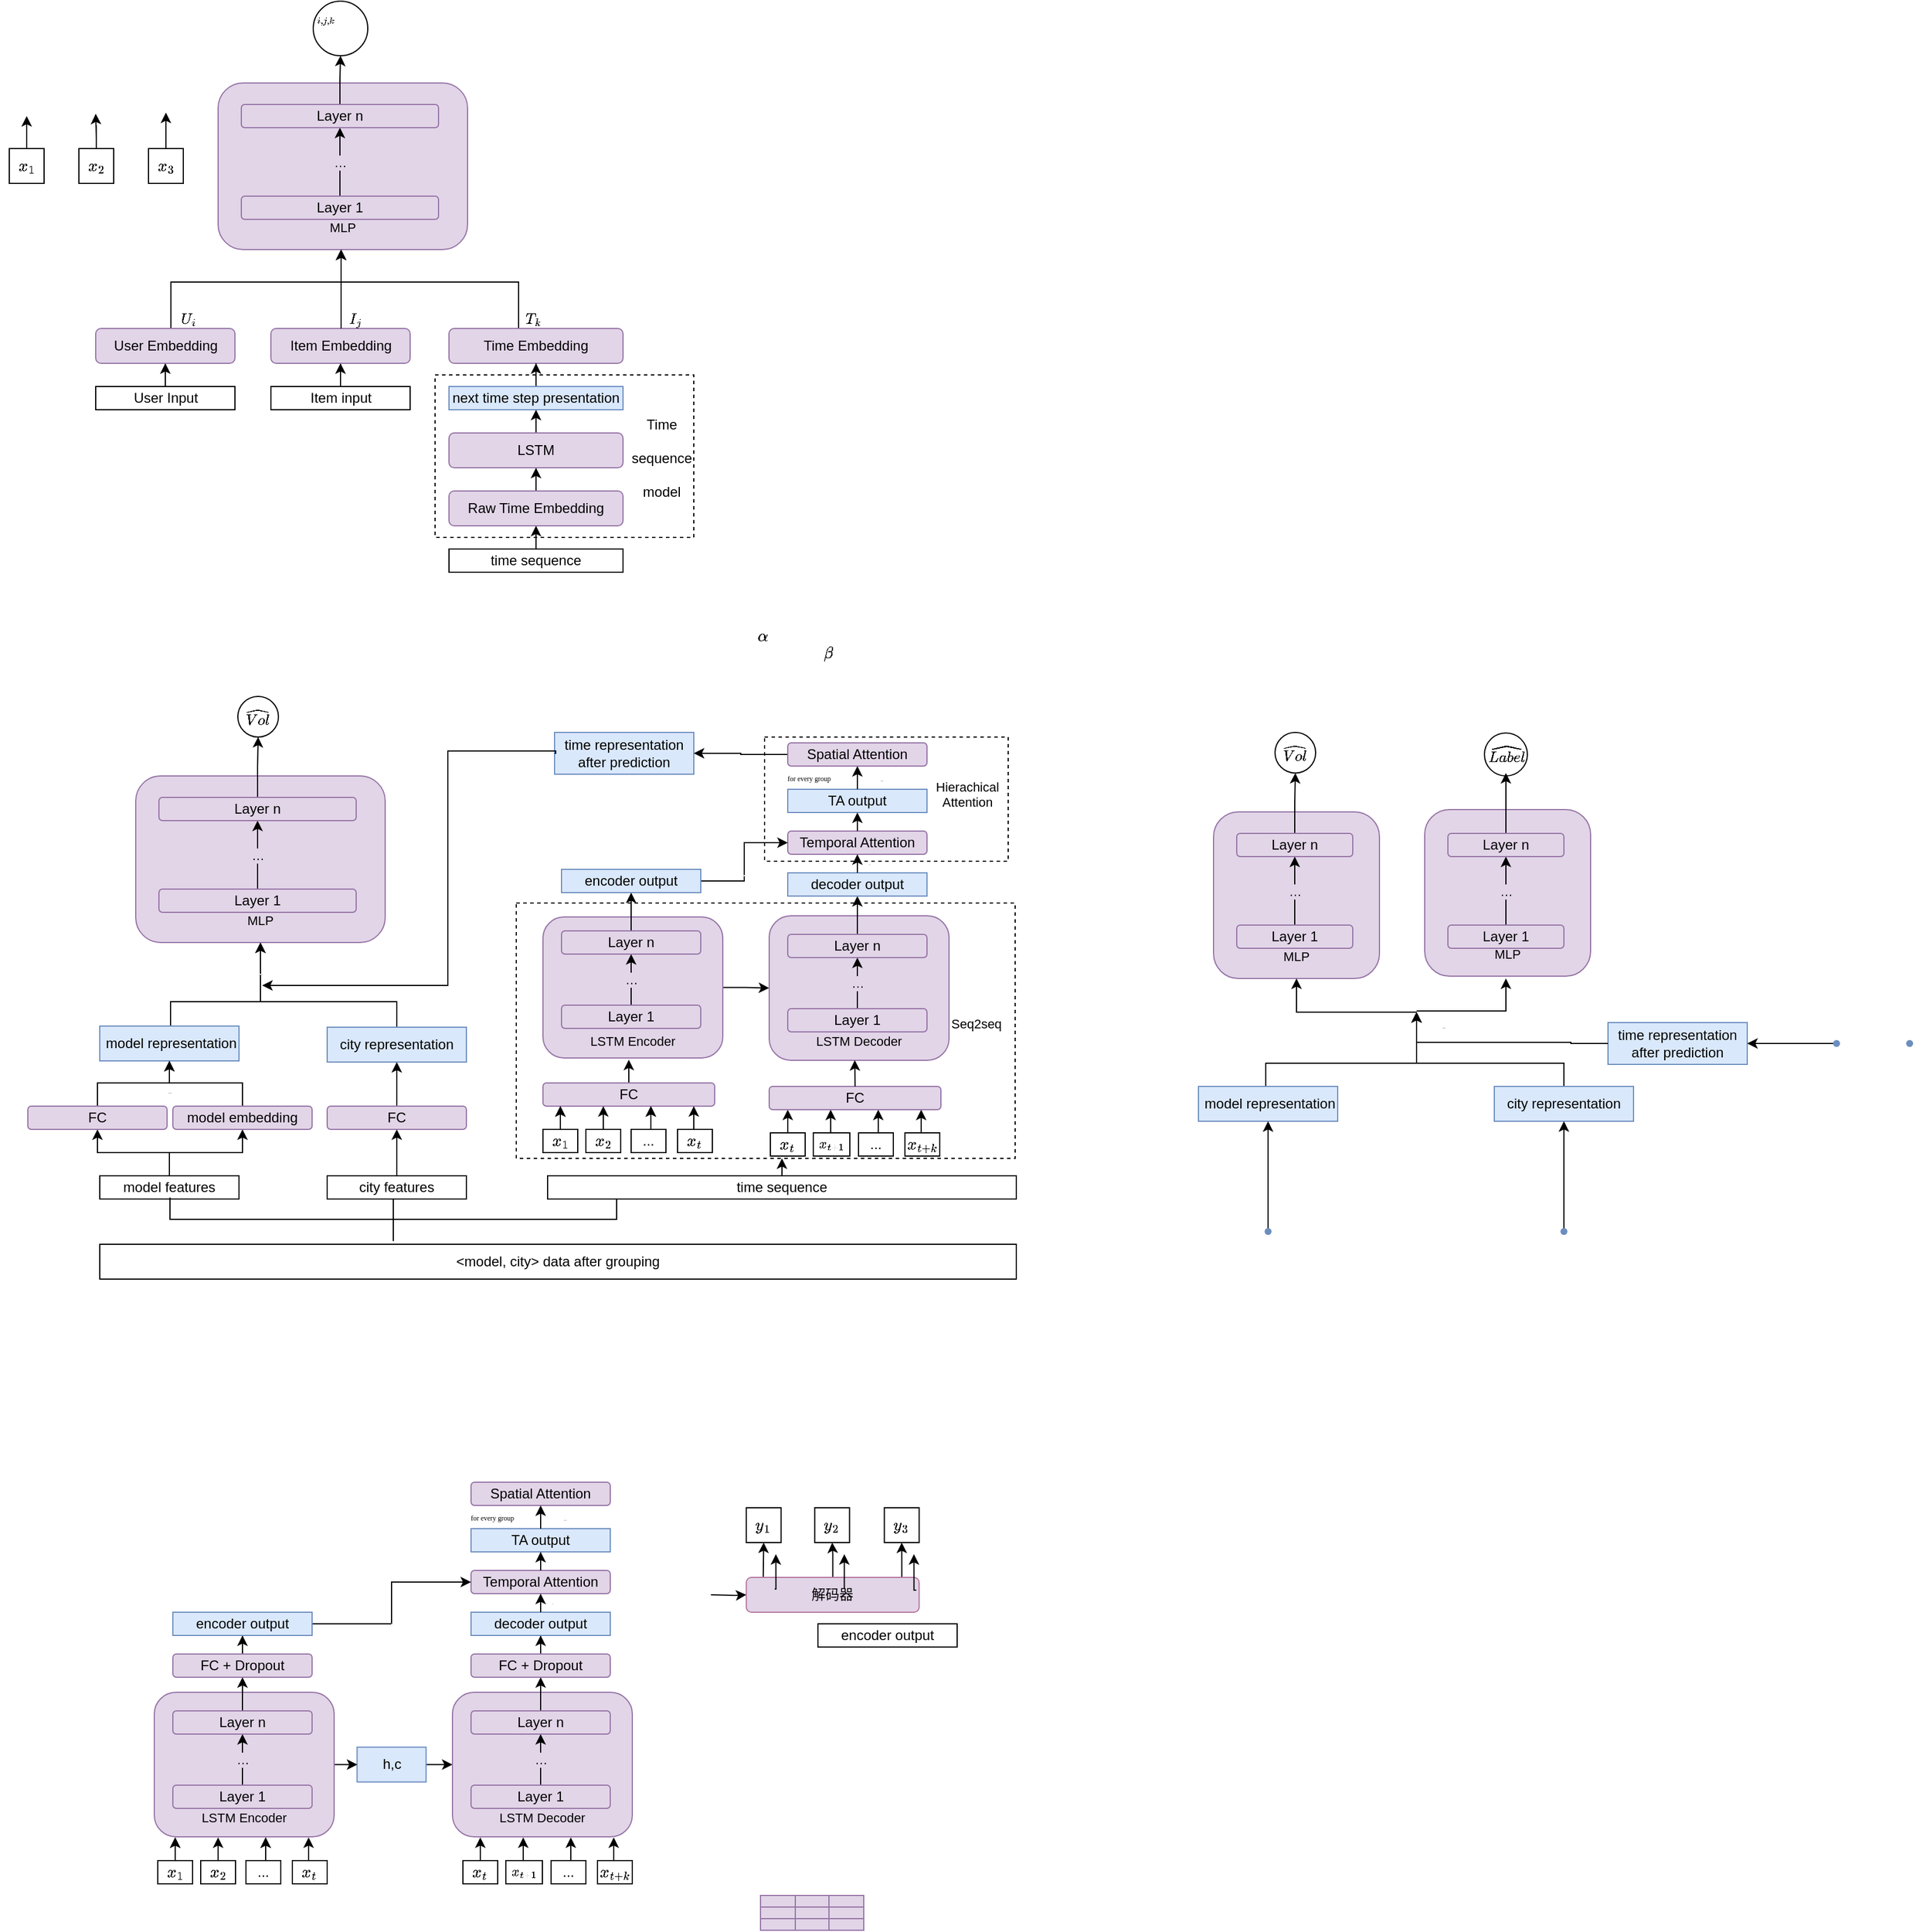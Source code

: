 <mxfile version="20.8.20" type="github">
  <diagram id="7I3PmB62gOnP2wsl79oG" name="第 1 页">
    <mxGraphModel dx="1247" dy="698" grid="0" gridSize="10" guides="1" tooltips="1" connect="1" arrows="1" fold="1" page="1" pageScale="1" pageWidth="827" pageHeight="1169" math="1" shadow="0">
      <root>
        <mxCell id="0" />
        <mxCell id="1" parent="0" />
        <mxCell id="ItuuGWMTJ9XlOGeMrgR--288" value="" style="rounded=0;whiteSpace=wrap;html=1;dashed=1;fillColor=none;" vertex="1" parent="1">
          <mxGeometry x="437" y="785" width="430" height="220" as="geometry" />
        </mxCell>
        <mxCell id="ItuuGWMTJ9XlOGeMrgR--280" value="" style="rounded=0;whiteSpace=wrap;html=1;dashed=1;fillColor=none;" vertex="1" parent="1">
          <mxGeometry x="651" y="642" width="210" height="107" as="geometry" />
        </mxCell>
        <mxCell id="iMjl9JJX6Ml-IYWxSDeR-12" value="" style="edgeStyle=orthogonalEdgeStyle;rounded=0;orthogonalLoop=1;jettySize=auto;html=1;entryX=0.5;entryY=1;entryDx=0;entryDy=0;" parent="1" source="hXLqSdmscfbS3h8DthIs-16" target="iMjl9JJX6Ml-IYWxSDeR-15" edge="1">
          <mxGeometry relative="1" as="geometry">
            <mxPoint x="139" y="830" as="targetPoint" />
            <Array as="points">
              <mxPoint x="139" y="870" />
              <mxPoint x="216" y="870" />
            </Array>
          </mxGeometry>
        </mxCell>
        <mxCell id="hXLqSdmscfbS3h8DthIs-16" value="&amp;nbsp;model representation" style="rounded=0;whiteSpace=wrap;html=1;fillColor=#dae8fc;strokeColor=#6c8ebf;" parent="1" vertex="1">
          <mxGeometry x="78" y="891" width="120" height="30" as="geometry" />
        </mxCell>
        <mxCell id="iMjl9JJX6Ml-IYWxSDeR-10" value="" style="edgeStyle=orthogonalEdgeStyle;rounded=0;orthogonalLoop=1;jettySize=auto;html=1;entryX=0.5;entryY=1;entryDx=0;entryDy=0;" parent="1" source="hXLqSdmscfbS3h8DthIs-17" target="iMjl9JJX6Ml-IYWxSDeR-15" edge="1">
          <mxGeometry relative="1" as="geometry">
            <mxPoint x="279" y="780" as="targetPoint" />
            <Array as="points">
              <mxPoint x="334" y="870" />
              <mxPoint x="217" y="870" />
            </Array>
          </mxGeometry>
        </mxCell>
        <mxCell id="hXLqSdmscfbS3h8DthIs-17" value="city representation" style="rounded=0;whiteSpace=wrap;html=1;fillColor=#dae8fc;strokeColor=#6c8ebf;" parent="1" vertex="1">
          <mxGeometry x="274" y="892" width="120" height="30" as="geometry" />
        </mxCell>
        <mxCell id="iMjl9JJX6Ml-IYWxSDeR-21" value="" style="edgeStyle=orthogonalEdgeStyle;rounded=0;orthogonalLoop=1;jettySize=auto;html=1;" parent="1" source="hXLqSdmscfbS3h8DthIs-20" target="iMjl9JJX6Ml-IYWxSDeR-16" edge="1">
          <mxGeometry relative="1" as="geometry" />
        </mxCell>
        <mxCell id="ItuuGWMTJ9XlOGeMrgR--96" value="" style="edgeStyle=orthogonalEdgeStyle;rounded=0;orthogonalLoop=1;jettySize=auto;html=1;fontFamily=Times New Roman;fontSize=1;" edge="1" parent="1" source="hXLqSdmscfbS3h8DthIs-20" target="ItuuGWMTJ9XlOGeMrgR--94">
          <mxGeometry relative="1" as="geometry" />
        </mxCell>
        <mxCell id="hXLqSdmscfbS3h8DthIs-20" value="model features" style="rounded=0;whiteSpace=wrap;html=1;" parent="1" vertex="1">
          <mxGeometry x="78" y="1020" width="120" height="20" as="geometry" />
        </mxCell>
        <mxCell id="ItuuGWMTJ9XlOGeMrgR--98" value="" style="edgeStyle=orthogonalEdgeStyle;rounded=0;orthogonalLoop=1;jettySize=auto;html=1;fontFamily=Times New Roman;fontSize=1;" edge="1" parent="1" source="hXLqSdmscfbS3h8DthIs-21" target="iMjl9JJX6Ml-IYWxSDeR-18">
          <mxGeometry relative="1" as="geometry" />
        </mxCell>
        <mxCell id="hXLqSdmscfbS3h8DthIs-21" value="city features" style="rounded=0;whiteSpace=wrap;html=1;" parent="1" vertex="1">
          <mxGeometry x="274" y="1020" width="120" height="20" as="geometry" />
        </mxCell>
        <mxCell id="iMjl9JJX6Ml-IYWxSDeR-2" value="$$\alpha$$" style="text;html=1;strokeColor=none;fillColor=none;align=center;verticalAlign=middle;whiteSpace=wrap;rounded=0;" parent="1" vertex="1">
          <mxGeometry x="620" y="540" width="60" height="30" as="geometry" />
        </mxCell>
        <mxCell id="iMjl9JJX6Ml-IYWxSDeR-4" value="$$\beta$$" style="text;html=1;strokeColor=none;fillColor=none;align=center;verticalAlign=middle;whiteSpace=wrap;rounded=0;" parent="1" vertex="1">
          <mxGeometry x="676" y="555" width="60" height="30" as="geometry" />
        </mxCell>
        <mxCell id="iMjl9JJX6Ml-IYWxSDeR-8" value="time representation&lt;br&gt;after prediction" style="rounded=0;whiteSpace=wrap;html=1;fillColor=#dae8fc;strokeColor=#6c8ebf;" parent="1" vertex="1">
          <mxGeometry x="470" y="638" width="120" height="36" as="geometry" />
        </mxCell>
        <mxCell id="iMjl9JJX6Ml-IYWxSDeR-15" value="&lt;br&gt;&lt;br&gt;&lt;br&gt;&lt;br&gt;&lt;br&gt;&lt;br&gt;&lt;br&gt;&lt;br&gt;MLP" style="rounded=1;whiteSpace=wrap;html=1;strokeWidth=1;fontSize=11;fillColor=#e1d5e7;strokeColor=#9673a6;" parent="1" vertex="1">
          <mxGeometry x="109" y="675.5" width="215" height="143.5" as="geometry" />
        </mxCell>
        <mxCell id="iMjl9JJX6Ml-IYWxSDeR-22" value="" style="edgeStyle=orthogonalEdgeStyle;rounded=0;orthogonalLoop=1;jettySize=auto;html=1;" parent="1" source="iMjl9JJX6Ml-IYWxSDeR-16" target="hXLqSdmscfbS3h8DthIs-16" edge="1">
          <mxGeometry relative="1" as="geometry" />
        </mxCell>
        <mxCell id="iMjl9JJX6Ml-IYWxSDeR-16" value="&lt;font color=&quot;#000000&quot;&gt;FC&lt;br&gt;&lt;/font&gt;" style="rounded=1;whiteSpace=wrap;html=1;fillColor=#e1d5e7;strokeColor=#9673a6;" parent="1" vertex="1">
          <mxGeometry x="16" y="960" width="120" height="20" as="geometry" />
        </mxCell>
        <mxCell id="ItuuGWMTJ9XlOGeMrgR--99" value="" style="edgeStyle=orthogonalEdgeStyle;rounded=0;orthogonalLoop=1;jettySize=auto;html=1;fontFamily=Times New Roman;fontSize=1;" edge="1" parent="1" source="iMjl9JJX6Ml-IYWxSDeR-18" target="hXLqSdmscfbS3h8DthIs-17">
          <mxGeometry relative="1" as="geometry" />
        </mxCell>
        <mxCell id="iMjl9JJX6Ml-IYWxSDeR-18" value="&lt;font color=&quot;#000000&quot;&gt;FC&lt;br&gt;&lt;/font&gt;" style="rounded=1;whiteSpace=wrap;html=1;fillColor=#e1d5e7;strokeColor=#9673a6;" parent="1" vertex="1">
          <mxGeometry x="274" y="960" width="120" height="20" as="geometry" />
        </mxCell>
        <mxCell id="ItuuGWMTJ9XlOGeMrgR--283" value="" style="edgeStyle=orthogonalEdgeStyle;rounded=0;orthogonalLoop=1;jettySize=auto;html=1;fontFamily=Times New Roman;fontSize=11;entryX=0.477;entryY=1.009;entryDx=0;entryDy=0;entryPerimeter=0;" edge="1" parent="1" source="iMjl9JJX6Ml-IYWxSDeR-23" target="ItuuGWMTJ9XlOGeMrgR--235">
          <mxGeometry relative="1" as="geometry" />
        </mxCell>
        <mxCell id="iMjl9JJX6Ml-IYWxSDeR-23" value="&lt;font color=&quot;#000000&quot;&gt;FC&lt;br&gt;&lt;/font&gt;" style="rounded=1;whiteSpace=wrap;html=1;fillColor=#e1d5e7;strokeColor=#9673a6;" parent="1" vertex="1">
          <mxGeometry x="460" y="940" width="148" height="20" as="geometry" />
        </mxCell>
        <mxCell id="iMjl9JJX6Ml-IYWxSDeR-31" value="…" style="edgeStyle=orthogonalEdgeStyle;rounded=0;orthogonalLoop=1;jettySize=auto;html=1;labelBackgroundColor=#E1D5E7;" parent="1" source="iMjl9JJX6Ml-IYWxSDeR-28" target="iMjl9JJX6Ml-IYWxSDeR-29" edge="1">
          <mxGeometry relative="1" as="geometry" />
        </mxCell>
        <mxCell id="iMjl9JJX6Ml-IYWxSDeR-28" value="&lt;font color=&quot;#000000&quot;&gt;Layer 1&lt;br&gt;&lt;/font&gt;" style="rounded=1;whiteSpace=wrap;html=1;fillColor=#e1d5e7;strokeColor=#9673a6;" parent="1" vertex="1">
          <mxGeometry x="129" y="773" width="170" height="20" as="geometry" />
        </mxCell>
        <mxCell id="iMjl9JJX6Ml-IYWxSDeR-33" value="" style="edgeStyle=orthogonalEdgeStyle;rounded=0;orthogonalLoop=1;jettySize=auto;html=1;labelBackgroundColor=#E1D5E7;entryX=0.5;entryY=1;entryDx=0;entryDy=0;" parent="1" source="iMjl9JJX6Ml-IYWxSDeR-29" target="iMjl9JJX6Ml-IYWxSDeR-34" edge="1">
          <mxGeometry relative="1" as="geometry">
            <mxPoint x="214" y="614.0" as="targetPoint" />
          </mxGeometry>
        </mxCell>
        <mxCell id="iMjl9JJX6Ml-IYWxSDeR-29" value="&lt;font color=&quot;#000000&quot;&gt;Layer n&lt;br&gt;&lt;/font&gt;" style="rounded=1;whiteSpace=wrap;html=1;fillColor=#e1d5e7;strokeColor=#9673a6;" parent="1" vertex="1">
          <mxGeometry x="129" y="694" width="170" height="20" as="geometry" />
        </mxCell>
        <mxCell id="iMjl9JJX6Ml-IYWxSDeR-34" value="&lt;font style=&quot;font-size: 11px;&quot;&gt;$$\widehat{Vol}$$&lt;/font&gt;" style="ellipse;whiteSpace=wrap;html=1;aspect=fixed;fontSize=10;" parent="1" vertex="1">
          <mxGeometry x="197" y="607" width="35" height="35" as="geometry" />
        </mxCell>
        <mxCell id="KDoGfRHItT-VThYcCDRe-1" value="&lt;div&gt;&lt;/div&gt;&amp;lt;model, city&amp;gt; data after grouping&lt;div&gt;&lt;/div&gt;" style="rounded=0;whiteSpace=wrap;html=1;" parent="1" vertex="1">
          <mxGeometry x="78" y="1079" width="790" height="30" as="geometry" />
        </mxCell>
        <mxCell id="KDoGfRHItT-VThYcCDRe-8" value="" style="strokeWidth=1;html=1;shape=mxgraph.flowchart.annotation_2;align=left;labelPosition=right;pointerEvents=1;rotation=-90;" parent="1" vertex="1">
          <mxGeometry x="312.25" y="865" width="37.5" height="385" as="geometry" />
        </mxCell>
        <mxCell id="KDoGfRHItT-VThYcCDRe-12" value="" style="line;strokeWidth=1;direction=south;html=1;perimeter=backbonePerimeter;points=[];outlineConnect=0;" parent="1" vertex="1">
          <mxGeometry x="326" y="1040" width="10" height="20" as="geometry" />
        </mxCell>
        <mxCell id="ItuuGWMTJ9XlOGeMrgR--13" value="" style="edgeStyle=orthogonalEdgeStyle;rounded=0;orthogonalLoop=1;jettySize=auto;html=1;" edge="1" parent="1" source="ItuuGWMTJ9XlOGeMrgR--14" target="ItuuGWMTJ9XlOGeMrgR--44">
          <mxGeometry relative="1" as="geometry" />
        </mxCell>
        <mxCell id="ItuuGWMTJ9XlOGeMrgR--14" value="User Input" style="rounded=0;whiteSpace=wrap;html=1;" vertex="1" parent="1">
          <mxGeometry x="74.5" y="340" width="120" height="20" as="geometry" />
        </mxCell>
        <mxCell id="ItuuGWMTJ9XlOGeMrgR--76" value="" style="edgeStyle=orthogonalEdgeStyle;rounded=0;orthogonalLoop=1;jettySize=auto;html=1;" edge="1" parent="1" source="ItuuGWMTJ9XlOGeMrgR--16" target="ItuuGWMTJ9XlOGeMrgR--46">
          <mxGeometry relative="1" as="geometry" />
        </mxCell>
        <mxCell id="ItuuGWMTJ9XlOGeMrgR--16" value="Item input" style="rounded=0;whiteSpace=wrap;html=1;" vertex="1" parent="1">
          <mxGeometry x="225.5" y="340" width="120" height="20" as="geometry" />
        </mxCell>
        <mxCell id="ItuuGWMTJ9XlOGeMrgR--17" value="" style="edgeStyle=orthogonalEdgeStyle;rounded=0;orthogonalLoop=1;jettySize=auto;html=1;" edge="1" parent="1" source="ItuuGWMTJ9XlOGeMrgR--18" target="ItuuGWMTJ9XlOGeMrgR--48">
          <mxGeometry relative="1" as="geometry" />
        </mxCell>
        <mxCell id="ItuuGWMTJ9XlOGeMrgR--18" value="time sequence" style="rounded=0;whiteSpace=wrap;html=1;" vertex="1" parent="1">
          <mxGeometry x="379" y="480" width="150" height="20" as="geometry" />
        </mxCell>
        <mxCell id="ItuuGWMTJ9XlOGeMrgR--42" value="&lt;br&gt;&lt;br&gt;&lt;br&gt;&lt;br&gt;&lt;br&gt;&lt;br&gt;&lt;br&gt;&lt;br&gt;MLP" style="rounded=1;whiteSpace=wrap;html=1;strokeWidth=1;fontSize=11;fillColor=#e1d5e7;strokeColor=#9673a6;" vertex="1" parent="1">
          <mxGeometry x="180" y="78.5" width="215" height="143.5" as="geometry" />
        </mxCell>
        <mxCell id="ItuuGWMTJ9XlOGeMrgR--73" value="" style="edgeStyle=orthogonalEdgeStyle;rounded=0;orthogonalLoop=1;jettySize=auto;html=1;exitX=0.54;exitY=-0.011;exitDx=0;exitDy=0;exitPerimeter=0;" edge="1" parent="1" source="ItuuGWMTJ9XlOGeMrgR--44" target="ItuuGWMTJ9XlOGeMrgR--42">
          <mxGeometry relative="1" as="geometry">
            <mxPoint x="140" y="282" as="sourcePoint" />
            <mxPoint x="285.5" y="222" as="targetPoint" />
            <Array as="points">
              <mxPoint x="139" y="250" />
              <mxPoint x="286" y="250" />
            </Array>
          </mxGeometry>
        </mxCell>
        <mxCell id="ItuuGWMTJ9XlOGeMrgR--44" value="&lt;font color=&quot;#000000&quot;&gt;User Embedding&lt;br&gt;&lt;/font&gt;" style="rounded=1;whiteSpace=wrap;html=1;fillColor=#e1d5e7;strokeColor=#9673a6;" vertex="1" parent="1">
          <mxGeometry x="74.5" y="290" width="120" height="30" as="geometry" />
        </mxCell>
        <mxCell id="ItuuGWMTJ9XlOGeMrgR--46" value="&lt;font color=&quot;#000000&quot;&gt;Item Embedding&lt;br&gt;&lt;/font&gt;" style="rounded=1;whiteSpace=wrap;html=1;fillColor=#e1d5e7;strokeColor=#9673a6;" vertex="1" parent="1">
          <mxGeometry x="225.5" y="290" width="120" height="30" as="geometry" />
        </mxCell>
        <mxCell id="ItuuGWMTJ9XlOGeMrgR--61" value="" style="edgeStyle=orthogonalEdgeStyle;rounded=0;orthogonalLoop=1;jettySize=auto;html=1;" edge="1" parent="1" source="ItuuGWMTJ9XlOGeMrgR--48" target="ItuuGWMTJ9XlOGeMrgR--60">
          <mxGeometry relative="1" as="geometry" />
        </mxCell>
        <mxCell id="ItuuGWMTJ9XlOGeMrgR--48" value="&lt;font color=&quot;#000000&quot;&gt;Raw Time Embedding&lt;br&gt;&lt;/font&gt;" style="rounded=1;whiteSpace=wrap;html=1;fillColor=#e1d5e7;strokeColor=#9673a6;" vertex="1" parent="1">
          <mxGeometry x="379" y="430" width="150" height="30" as="geometry" />
        </mxCell>
        <mxCell id="ItuuGWMTJ9XlOGeMrgR--49" value="…" style="edgeStyle=orthogonalEdgeStyle;rounded=0;orthogonalLoop=1;jettySize=auto;html=1;labelBackgroundColor=#E1D5E7;" edge="1" parent="1" source="ItuuGWMTJ9XlOGeMrgR--50" target="ItuuGWMTJ9XlOGeMrgR--52">
          <mxGeometry relative="1" as="geometry" />
        </mxCell>
        <mxCell id="ItuuGWMTJ9XlOGeMrgR--50" value="&lt;font color=&quot;#000000&quot;&gt;Layer 1&lt;br&gt;&lt;/font&gt;" style="rounded=1;whiteSpace=wrap;html=1;fillColor=#e1d5e7;strokeColor=#9673a6;" vertex="1" parent="1">
          <mxGeometry x="200" y="176" width="170" height="20" as="geometry" />
        </mxCell>
        <mxCell id="ItuuGWMTJ9XlOGeMrgR--51" value="" style="edgeStyle=orthogonalEdgeStyle;rounded=0;orthogonalLoop=1;jettySize=auto;html=1;labelBackgroundColor=#E1D5E7;entryX=0.5;entryY=1;entryDx=0;entryDy=0;" edge="1" parent="1" source="ItuuGWMTJ9XlOGeMrgR--52" target="ItuuGWMTJ9XlOGeMrgR--53">
          <mxGeometry relative="1" as="geometry">
            <mxPoint x="285" y="17.0" as="targetPoint" />
          </mxGeometry>
        </mxCell>
        <mxCell id="ItuuGWMTJ9XlOGeMrgR--52" value="&lt;font color=&quot;#000000&quot;&gt;Layer n&lt;br&gt;&lt;/font&gt;" style="rounded=1;whiteSpace=wrap;html=1;fillColor=#e1d5e7;strokeColor=#9673a6;" vertex="1" parent="1">
          <mxGeometry x="200" y="97" width="170" height="20" as="geometry" />
        </mxCell>
        <mxCell id="ItuuGWMTJ9XlOGeMrgR--53" value="&lt;p style=&quot;line-height: 80%;&quot;&gt;&lt;br&gt;&lt;/p&gt;" style="ellipse;whiteSpace=wrap;html=1;aspect=fixed;fontSize=10;" vertex="1" parent="1">
          <mxGeometry x="262" y="8" width="47" height="47" as="geometry" />
        </mxCell>
        <mxCell id="ItuuGWMTJ9XlOGeMrgR--82" value="" style="edgeStyle=orthogonalEdgeStyle;rounded=0;orthogonalLoop=1;jettySize=auto;html=1;" edge="1" parent="1" source="ItuuGWMTJ9XlOGeMrgR--60" target="ItuuGWMTJ9XlOGeMrgR--80">
          <mxGeometry relative="1" as="geometry" />
        </mxCell>
        <mxCell id="ItuuGWMTJ9XlOGeMrgR--60" value="&lt;font color=&quot;#000000&quot;&gt;LSTM&lt;br&gt;&lt;/font&gt;" style="rounded=1;whiteSpace=wrap;html=1;fillColor=#e1d5e7;strokeColor=#9673a6;" vertex="1" parent="1">
          <mxGeometry x="379" y="380" width="150" height="30" as="geometry" />
        </mxCell>
        <mxCell id="ItuuGWMTJ9XlOGeMrgR--75" value="" style="edgeStyle=orthogonalEdgeStyle;rounded=0;orthogonalLoop=1;jettySize=auto;html=1;exitX=0.5;exitY=0;exitDx=0;exitDy=0;" edge="1" parent="1" source="ItuuGWMTJ9XlOGeMrgR--62" target="ItuuGWMTJ9XlOGeMrgR--42">
          <mxGeometry relative="1" as="geometry">
            <mxPoint x="434.5" y="280" as="sourcePoint" />
            <mxPoint x="286" y="220" as="targetPoint" />
            <Array as="points">
              <mxPoint x="439" y="250" />
              <mxPoint x="286" y="250" />
            </Array>
          </mxGeometry>
        </mxCell>
        <mxCell id="ItuuGWMTJ9XlOGeMrgR--62" value="&lt;font color=&quot;#000000&quot;&gt;Time Embedding&lt;br&gt;&lt;/font&gt;" style="rounded=1;whiteSpace=wrap;html=1;fillColor=#e1d5e7;strokeColor=#9673a6;" vertex="1" parent="1">
          <mxGeometry x="379" y="290" width="150" height="30" as="geometry" />
        </mxCell>
        <mxCell id="ItuuGWMTJ9XlOGeMrgR--78" value="" style="edgeStyle=orthogonalEdgeStyle;rounded=0;orthogonalLoop=1;jettySize=auto;html=1;" edge="1" parent="1">
          <mxGeometry relative="1" as="geometry">
            <mxPoint x="286" y="290" as="sourcePoint" />
            <mxPoint x="286" y="222" as="targetPoint" />
            <Array as="points">
              <mxPoint x="286" y="224" />
            </Array>
          </mxGeometry>
        </mxCell>
        <mxCell id="ItuuGWMTJ9XlOGeMrgR--81" value="" style="edgeStyle=orthogonalEdgeStyle;rounded=0;orthogonalLoop=1;jettySize=auto;html=1;" edge="1" parent="1" source="ItuuGWMTJ9XlOGeMrgR--80" target="ItuuGWMTJ9XlOGeMrgR--62">
          <mxGeometry relative="1" as="geometry" />
        </mxCell>
        <mxCell id="ItuuGWMTJ9XlOGeMrgR--80" value="next time step presentation" style="whiteSpace=wrap;html=1;fillColor=#dae8fc;strokeColor=#6c8ebf;" vertex="1" parent="1">
          <mxGeometry x="379" y="340" width="150" height="20" as="geometry" />
        </mxCell>
        <mxCell id="ItuuGWMTJ9XlOGeMrgR--83" value="" style="rounded=0;whiteSpace=wrap;html=1;dashed=1;fillColor=none;" vertex="1" parent="1">
          <mxGeometry x="367" y="330" width="223" height="140" as="geometry" />
        </mxCell>
        <mxCell id="ItuuGWMTJ9XlOGeMrgR--84" value="Time&lt;br&gt;&lt;br&gt;sequence&lt;br&gt;&amp;nbsp;&lt;br&gt;model" style="text;html=1;align=center;verticalAlign=bottom;resizable=0;points=[];autosize=1;strokeColor=none;fillColor=none;" vertex="1" parent="1">
          <mxGeometry x="522" y="350" width="80" height="90" as="geometry" />
        </mxCell>
        <mxCell id="ItuuGWMTJ9XlOGeMrgR--87" value="$$\widehat{Rank_{i,j,k}}$$" style="text;whiteSpace=wrap;fontSize=1;fontFamily=Times New Roman;spacing=0;html=1;fontStyle=2" vertex="1" parent="1">
          <mxGeometry x="263" y="15" width="64.5" height="51.5" as="geometry" />
        </mxCell>
        <mxCell id="ItuuGWMTJ9XlOGeMrgR--89" value="&lt;span style=&quot;color: rgb(0, 0, 0); font-family: Helvetica; font-size: 11px; font-style: normal; font-variant-ligatures: normal; font-variant-caps: normal; font-weight: 400; letter-spacing: normal; orphans: 2; text-align: center; text-indent: 0px; text-transform: none; widows: 2; word-spacing: 0px; -webkit-text-stroke-width: 0px; background-color: rgb(251, 251, 251); text-decoration-thickness: initial; text-decoration-style: initial; text-decoration-color: initial; float: none; display: inline !important;&quot;&gt;$$U_i$$&lt;/span&gt;" style="text;whiteSpace=wrap;html=1;fontSize=9;" vertex="1" parent="1">
          <mxGeometry x="146" y="258" width="50" height="38" as="geometry" />
        </mxCell>
        <mxCell id="ItuuGWMTJ9XlOGeMrgR--91" value="&lt;span style=&quot;color: rgb(0, 0, 0); font-family: Helvetica; font-size: 11px; font-style: normal; font-variant-ligatures: normal; font-variant-caps: normal; font-weight: 400; letter-spacing: normal; orphans: 2; text-align: center; text-indent: 0px; text-transform: none; widows: 2; word-spacing: 0px; -webkit-text-stroke-width: 0px; background-color: rgb(251, 251, 251); text-decoration-thickness: initial; text-decoration-style: initial; text-decoration-color: initial; float: none; display: inline !important;&quot;&gt;$$I_j$$&lt;/span&gt;" style="text;whiteSpace=wrap;html=1;fontSize=9;" vertex="1" parent="1">
          <mxGeometry x="291" y="258" width="71" height="36" as="geometry" />
        </mxCell>
        <mxCell id="ItuuGWMTJ9XlOGeMrgR--92" value="&lt;span style=&quot;color: rgb(0, 0, 0); font-family: Helvetica; font-size: 11px; font-style: normal; font-variant-ligatures: normal; font-variant-caps: normal; font-weight: 400; letter-spacing: normal; orphans: 2; text-align: center; text-indent: 0px; text-transform: none; widows: 2; word-spacing: 0px; -webkit-text-stroke-width: 0px; background-color: rgb(251, 251, 251); text-decoration-thickness: initial; text-decoration-style: initial; text-decoration-color: initial; float: none; display: inline !important;&quot;&gt;$$T_k$$&lt;/span&gt;" style="text;whiteSpace=wrap;html=1;fontSize=9;" vertex="1" parent="1">
          <mxGeometry x="442.997" y="258" width="71" height="36" as="geometry" />
        </mxCell>
        <mxCell id="ItuuGWMTJ9XlOGeMrgR--95" value="" style="edgeStyle=orthogonalEdgeStyle;rounded=0;orthogonalLoop=1;jettySize=auto;html=1;fontFamily=Times New Roman;fontSize=1;" edge="1" parent="1" source="ItuuGWMTJ9XlOGeMrgR--94" target="hXLqSdmscfbS3h8DthIs-16">
          <mxGeometry relative="1" as="geometry" />
        </mxCell>
        <mxCell id="ItuuGWMTJ9XlOGeMrgR--97" value="Concat" style="edgeLabel;html=1;align=center;verticalAlign=middle;resizable=0;points=[];fontSize=1;fontFamily=Times New Roman;" vertex="1" connectable="0" parent="ItuuGWMTJ9XlOGeMrgR--95">
          <mxGeometry x="0.611" y="1" relative="1" as="geometry">
            <mxPoint x="-1" y="7" as="offset" />
          </mxGeometry>
        </mxCell>
        <mxCell id="ItuuGWMTJ9XlOGeMrgR--94" value="&lt;font color=&quot;#000000&quot;&gt;model embedding&lt;br&gt;&lt;/font&gt;" style="rounded=1;whiteSpace=wrap;html=1;fillColor=#e1d5e7;strokeColor=#9673a6;" vertex="1" parent="1">
          <mxGeometry x="141" y="960" width="120" height="20" as="geometry" />
        </mxCell>
        <mxCell id="ItuuGWMTJ9XlOGeMrgR--108" value="$$y_1$$" style="rounded=0;whiteSpace=wrap;html=1;" vertex="1" parent="1">
          <mxGeometry x="635.25" y="1306" width="30" height="30" as="geometry" />
        </mxCell>
        <mxCell id="ItuuGWMTJ9XlOGeMrgR--109" value="$$y_2$$" style="rounded=0;whiteSpace=wrap;html=1;" vertex="1" parent="1">
          <mxGeometry x="694.25" y="1306" width="30" height="30" as="geometry" />
        </mxCell>
        <mxCell id="ItuuGWMTJ9XlOGeMrgR--110" value="$$y_3$$" style="rounded=0;whiteSpace=wrap;html=1;" vertex="1" parent="1">
          <mxGeometry x="754.25" y="1306" width="30" height="30" as="geometry" />
        </mxCell>
        <mxCell id="ItuuGWMTJ9XlOGeMrgR--111" value="" style="edgeStyle=orthogonalEdgeStyle;rounded=0;orthogonalLoop=1;jettySize=auto;html=1;fontSize=5;" edge="1" parent="1" source="ItuuGWMTJ9XlOGeMrgR--114" target="ItuuGWMTJ9XlOGeMrgR--109">
          <mxGeometry relative="1" as="geometry" />
        </mxCell>
        <mxCell id="ItuuGWMTJ9XlOGeMrgR--112" style="edgeStyle=orthogonalEdgeStyle;rounded=0;orthogonalLoop=1;jettySize=auto;html=1;entryX=0.5;entryY=1;entryDx=0;entryDy=0;fontSize=5;exitX=0.917;exitY=0.022;exitDx=0;exitDy=0;exitPerimeter=0;" edge="1" parent="1" source="ItuuGWMTJ9XlOGeMrgR--114" target="ItuuGWMTJ9XlOGeMrgR--110">
          <mxGeometry relative="1" as="geometry" />
        </mxCell>
        <mxCell id="ItuuGWMTJ9XlOGeMrgR--113" style="edgeStyle=orthogonalEdgeStyle;rounded=0;orthogonalLoop=1;jettySize=auto;html=1;entryX=0.5;entryY=1;entryDx=0;entryDy=0;fontSize=5;exitX=0.098;exitY=0;exitDx=0;exitDy=0;exitPerimeter=0;" edge="1" parent="1" source="ItuuGWMTJ9XlOGeMrgR--114" target="ItuuGWMTJ9XlOGeMrgR--108">
          <mxGeometry relative="1" as="geometry" />
        </mxCell>
        <mxCell id="ItuuGWMTJ9XlOGeMrgR--114" value="&lt;font color=&quot;#000000&quot;&gt;解码器&lt;br&gt;&lt;/font&gt;" style="rounded=1;whiteSpace=wrap;html=1;fillColor=#E1D5E7;strokeColor=#B5739D;" vertex="1" parent="1">
          <mxGeometry x="635.25" y="1366" width="149" height="30" as="geometry" />
        </mxCell>
        <mxCell id="ItuuGWMTJ9XlOGeMrgR--115" value="" style="edgeStyle=orthogonalEdgeStyle;rounded=0;orthogonalLoop=1;jettySize=auto;html=1;" edge="1" parent="1" target="ItuuGWMTJ9XlOGeMrgR--114">
          <mxGeometry relative="1" as="geometry">
            <mxPoint x="604.75" y="1381" as="sourcePoint" />
          </mxGeometry>
        </mxCell>
        <mxCell id="ItuuGWMTJ9XlOGeMrgR--160" value="" style="edgeStyle=orthogonalEdgeStyle;rounded=0;orthogonalLoop=1;jettySize=auto;html=1;fontFamily=Times New Roman;fontSize=1;entryX=0;entryY=0.5;entryDx=0;entryDy=0;" edge="1" parent="1" source="ItuuGWMTJ9XlOGeMrgR--116" target="ItuuGWMTJ9XlOGeMrgR--152">
          <mxGeometry relative="1" as="geometry" />
        </mxCell>
        <mxCell id="ItuuGWMTJ9XlOGeMrgR--116" value="h,c" style="whiteSpace=wrap;html=1;fillColor=#dae8fc;strokeColor=#6c8ebf;" vertex="1" parent="1">
          <mxGeometry x="299.75" y="1512.25" width="59.5" height="30" as="geometry" />
        </mxCell>
        <mxCell id="ItuuGWMTJ9XlOGeMrgR--159" value="" style="edgeStyle=orthogonalEdgeStyle;rounded=0;orthogonalLoop=1;jettySize=auto;html=1;fontFamily=Times New Roman;fontSize=1;entryX=0;entryY=0.5;entryDx=0;entryDy=0;" edge="1" parent="1" source="ItuuGWMTJ9XlOGeMrgR--122" target="ItuuGWMTJ9XlOGeMrgR--116">
          <mxGeometry relative="1" as="geometry" />
        </mxCell>
        <mxCell id="ItuuGWMTJ9XlOGeMrgR--122" value="&lt;br&gt;&lt;br&gt;&lt;br&gt;&lt;br&gt;&lt;br&gt;&lt;br&gt;&lt;br&gt;LSTM Encoder" style="rounded=1;whiteSpace=wrap;html=1;strokeWidth=1;fontSize=11;fillColor=#e1d5e7;strokeColor=#9673a6;" vertex="1" parent="1">
          <mxGeometry x="125" y="1465" width="155" height="124.5" as="geometry" />
        </mxCell>
        <mxCell id="ItuuGWMTJ9XlOGeMrgR--123" value="…" style="edgeStyle=orthogonalEdgeStyle;rounded=0;orthogonalLoop=1;jettySize=auto;html=1;labelBackgroundColor=#E1D5E7;" edge="1" parent="1" source="ItuuGWMTJ9XlOGeMrgR--124" target="ItuuGWMTJ9XlOGeMrgR--126">
          <mxGeometry relative="1" as="geometry" />
        </mxCell>
        <mxCell id="ItuuGWMTJ9XlOGeMrgR--124" value="&lt;font color=&quot;#000000&quot;&gt;Layer 1&lt;br&gt;&lt;/font&gt;" style="rounded=1;whiteSpace=wrap;html=1;fillColor=#e1d5e7;strokeColor=#9673a6;" vertex="1" parent="1">
          <mxGeometry x="141" y="1545" width="120" height="20" as="geometry" />
        </mxCell>
        <mxCell id="ItuuGWMTJ9XlOGeMrgR--163" value="" style="edgeStyle=orthogonalEdgeStyle;rounded=0;orthogonalLoop=1;jettySize=auto;html=1;fontFamily=Times New Roman;fontSize=1;" edge="1" parent="1" source="ItuuGWMTJ9XlOGeMrgR--126" target="ItuuGWMTJ9XlOGeMrgR--145">
          <mxGeometry relative="1" as="geometry" />
        </mxCell>
        <mxCell id="ItuuGWMTJ9XlOGeMrgR--126" value="&lt;font color=&quot;#000000&quot;&gt;Layer n&lt;br&gt;&lt;/font&gt;" style="rounded=1;whiteSpace=wrap;html=1;fillColor=#e1d5e7;strokeColor=#9673a6;" vertex="1" parent="1">
          <mxGeometry x="141" y="1481" width="120" height="20" as="geometry" />
        </mxCell>
        <mxCell id="ItuuGWMTJ9XlOGeMrgR--129" value="TA output" style="whiteSpace=wrap;html=1;fillColor=#dae8fc;strokeColor=#6c8ebf;" vertex="1" parent="1">
          <mxGeometry x="398" y="1324" width="120" height="20" as="geometry" />
        </mxCell>
        <mxCell id="ItuuGWMTJ9XlOGeMrgR--131" value="" style="edgeStyle=orthogonalEdgeStyle;rounded=0;orthogonalLoop=1;jettySize=auto;html=1;entryX=0.102;entryY=1.069;entryDx=0;entryDy=0;entryPerimeter=0;" edge="1" parent="1" source="ItuuGWMTJ9XlOGeMrgR--132">
          <mxGeometry relative="1" as="geometry">
            <mxPoint x="15" y="107" as="targetPoint" />
          </mxGeometry>
        </mxCell>
        <mxCell id="ItuuGWMTJ9XlOGeMrgR--132" value="$$x_1$$" style="rounded=0;whiteSpace=wrap;html=1;" vertex="1" parent="1">
          <mxGeometry y="135" width="30" height="30" as="geometry" />
        </mxCell>
        <mxCell id="ItuuGWMTJ9XlOGeMrgR--133" value="" style="edgeStyle=orthogonalEdgeStyle;rounded=0;orthogonalLoop=1;jettySize=auto;html=1;" edge="1" parent="1" source="ItuuGWMTJ9XlOGeMrgR--134">
          <mxGeometry relative="1" as="geometry">
            <mxPoint x="74.5" y="105" as="targetPoint" />
          </mxGeometry>
        </mxCell>
        <mxCell id="ItuuGWMTJ9XlOGeMrgR--134" value="$$x_2$$" style="rounded=0;whiteSpace=wrap;html=1;" vertex="1" parent="1">
          <mxGeometry x="60" y="135" width="30" height="30" as="geometry" />
        </mxCell>
        <mxCell id="ItuuGWMTJ9XlOGeMrgR--135" value="" style="edgeStyle=orthogonalEdgeStyle;rounded=0;orthogonalLoop=1;jettySize=auto;html=1;entryX=0.909;entryY=0.967;entryDx=0;entryDy=0;entryPerimeter=0;" edge="1" parent="1" source="ItuuGWMTJ9XlOGeMrgR--136">
          <mxGeometry relative="1" as="geometry">
            <mxPoint x="135" y="104" as="targetPoint" />
            <Array as="points">
              <mxPoint x="135.5" y="150" />
              <mxPoint x="135.5" y="150" />
            </Array>
          </mxGeometry>
        </mxCell>
        <mxCell id="ItuuGWMTJ9XlOGeMrgR--136" value="$$x_3$$" style="rounded=0;whiteSpace=wrap;html=1;" vertex="1" parent="1">
          <mxGeometry x="120" y="135" width="30" height="30" as="geometry" />
        </mxCell>
        <mxCell id="ItuuGWMTJ9XlOGeMrgR--219" value="" style="edgeStyle=orthogonalEdgeStyle;rounded=0;orthogonalLoop=1;jettySize=auto;html=1;fontFamily=Times New Roman;fontSize=11;" edge="1" parent="1" source="ItuuGWMTJ9XlOGeMrgR--138">
          <mxGeometry relative="1" as="geometry">
            <mxPoint x="143" y="1590" as="targetPoint" />
          </mxGeometry>
        </mxCell>
        <mxCell id="ItuuGWMTJ9XlOGeMrgR--138" value="$$x_1$$" style="rounded=0;whiteSpace=wrap;html=1;" vertex="1" parent="1">
          <mxGeometry x="128" y="1610" width="30" height="20" as="geometry" />
        </mxCell>
        <mxCell id="ItuuGWMTJ9XlOGeMrgR--140" value="$$x_2$$" style="rounded=0;whiteSpace=wrap;html=1;" vertex="1" parent="1">
          <mxGeometry x="165" y="1610" width="30" height="20" as="geometry" />
        </mxCell>
        <mxCell id="ItuuGWMTJ9XlOGeMrgR--142" value="$$x_t$$" style="rounded=0;whiteSpace=wrap;html=1;" vertex="1" parent="1">
          <mxGeometry x="244" y="1610" width="30" height="20" as="geometry" />
        </mxCell>
        <mxCell id="ItuuGWMTJ9XlOGeMrgR--168" value="" style="edgeStyle=orthogonalEdgeStyle;rounded=0;orthogonalLoop=1;jettySize=auto;html=1;fontFamily=Times New Roman;fontSize=1;" edge="1" parent="1" source="ItuuGWMTJ9XlOGeMrgR--145" target="ItuuGWMTJ9XlOGeMrgR--166">
          <mxGeometry relative="1" as="geometry" />
        </mxCell>
        <mxCell id="ItuuGWMTJ9XlOGeMrgR--145" value="&lt;font color=&quot;#000000&quot;&gt;FC + Dropout&lt;br&gt;&lt;/font&gt;" style="rounded=1;whiteSpace=wrap;html=1;fillColor=#e1d5e7;strokeColor=#9673a6;" vertex="1" parent="1">
          <mxGeometry x="141" y="1432" width="120" height="20" as="geometry" />
        </mxCell>
        <mxCell id="ItuuGWMTJ9XlOGeMrgR--146" value="&lt;font color=&quot;#000000&quot;&gt;Spatial Attention&lt;br&gt;&lt;/font&gt;" style="rounded=1;whiteSpace=wrap;html=1;fillColor=#e1d5e7;strokeColor=#9673a6;" vertex="1" parent="1">
          <mxGeometry x="398" y="1284" width="120" height="20" as="geometry" />
        </mxCell>
        <mxCell id="ItuuGWMTJ9XlOGeMrgR--152" value="&lt;br&gt;&lt;br&gt;&lt;br&gt;&lt;br&gt;&lt;br&gt;&lt;br&gt;&lt;br&gt;LSTM Decoder" style="rounded=1;whiteSpace=wrap;html=1;strokeWidth=1;fontSize=11;fillColor=#e1d5e7;strokeColor=#9673a6;" vertex="1" parent="1">
          <mxGeometry x="382" y="1465" width="155" height="124.5" as="geometry" />
        </mxCell>
        <mxCell id="ItuuGWMTJ9XlOGeMrgR--153" value="…" style="edgeStyle=orthogonalEdgeStyle;rounded=0;orthogonalLoop=1;jettySize=auto;html=1;labelBackgroundColor=#E1D5E7;" edge="1" parent="1" source="ItuuGWMTJ9XlOGeMrgR--154" target="ItuuGWMTJ9XlOGeMrgR--155">
          <mxGeometry relative="1" as="geometry" />
        </mxCell>
        <mxCell id="ItuuGWMTJ9XlOGeMrgR--154" value="&lt;font color=&quot;#000000&quot;&gt;Layer 1&lt;br&gt;&lt;/font&gt;" style="rounded=1;whiteSpace=wrap;html=1;fillColor=#e1d5e7;strokeColor=#9673a6;" vertex="1" parent="1">
          <mxGeometry x="398" y="1545" width="120" height="20" as="geometry" />
        </mxCell>
        <mxCell id="ItuuGWMTJ9XlOGeMrgR--157" value="" style="edgeStyle=orthogonalEdgeStyle;rounded=0;orthogonalLoop=1;jettySize=auto;html=1;fontFamily=Times New Roman;fontSize=1;" edge="1" parent="1" source="ItuuGWMTJ9XlOGeMrgR--155" target="ItuuGWMTJ9XlOGeMrgR--156">
          <mxGeometry relative="1" as="geometry" />
        </mxCell>
        <mxCell id="ItuuGWMTJ9XlOGeMrgR--155" value="&lt;font color=&quot;#000000&quot;&gt;Layer n&lt;br&gt;&lt;/font&gt;" style="rounded=1;whiteSpace=wrap;html=1;fillColor=#e1d5e7;strokeColor=#9673a6;" vertex="1" parent="1">
          <mxGeometry x="398" y="1481" width="120" height="20" as="geometry" />
        </mxCell>
        <mxCell id="ItuuGWMTJ9XlOGeMrgR--175" value="" style="edgeStyle=orthogonalEdgeStyle;rounded=0;orthogonalLoop=1;jettySize=auto;html=1;fontFamily=Times New Roman;fontSize=1;entryX=0.5;entryY=1;entryDx=0;entryDy=0;" edge="1" parent="1" source="ItuuGWMTJ9XlOGeMrgR--156" target="ItuuGWMTJ9XlOGeMrgR--174">
          <mxGeometry relative="1" as="geometry" />
        </mxCell>
        <mxCell id="ItuuGWMTJ9XlOGeMrgR--156" value="&lt;font color=&quot;#000000&quot;&gt;FC + Dropout&lt;br&gt;&lt;/font&gt;" style="rounded=1;whiteSpace=wrap;html=1;fillColor=#e1d5e7;strokeColor=#9673a6;" vertex="1" parent="1">
          <mxGeometry x="398" y="1432" width="120" height="20" as="geometry" />
        </mxCell>
        <mxCell id="ItuuGWMTJ9XlOGeMrgR--162" value="&lt;font color=&quot;#000000&quot;&gt;Temporal Attention&lt;br&gt;&lt;/font&gt;" style="rounded=1;whiteSpace=wrap;html=1;fillColor=#e1d5e7;strokeColor=#9673a6;" vertex="1" parent="1">
          <mxGeometry x="398" y="1360" width="120" height="20" as="geometry" />
        </mxCell>
        <mxCell id="ItuuGWMTJ9XlOGeMrgR--165" value="encoder output" style="rounded=0;whiteSpace=wrap;html=1;" vertex="1" parent="1">
          <mxGeometry x="697" y="1406" width="120" height="20" as="geometry" />
        </mxCell>
        <mxCell id="ItuuGWMTJ9XlOGeMrgR--171" style="edgeStyle=orthogonalEdgeStyle;rounded=0;orthogonalLoop=1;jettySize=auto;html=1;entryX=0;entryY=0.5;entryDx=0;entryDy=0;fontFamily=Times New Roman;fontSize=1;" edge="1" parent="1" source="ItuuGWMTJ9XlOGeMrgR--166" target="ItuuGWMTJ9XlOGeMrgR--162">
          <mxGeometry relative="1" as="geometry" />
        </mxCell>
        <mxCell id="ItuuGWMTJ9XlOGeMrgR--172" value="K,V" style="edgeLabel;html=1;align=center;verticalAlign=middle;resizable=0;points=[];fontSize=1;fontFamily=Times New Roman;" vertex="1" connectable="0" parent="ItuuGWMTJ9XlOGeMrgR--171">
          <mxGeometry x="-0.206" y="1" relative="1" as="geometry">
            <mxPoint as="offset" />
          </mxGeometry>
        </mxCell>
        <mxCell id="ItuuGWMTJ9XlOGeMrgR--166" value="encoder output" style="whiteSpace=wrap;html=1;fillColor=#dae8fc;strokeColor=#6c8ebf;" vertex="1" parent="1">
          <mxGeometry x="141" y="1396" width="120" height="20" as="geometry" />
        </mxCell>
        <mxCell id="ItuuGWMTJ9XlOGeMrgR--174" value="decoder output" style="whiteSpace=wrap;html=1;fillColor=#dae8fc;strokeColor=#6c8ebf;" vertex="1" parent="1">
          <mxGeometry x="398" y="1396" width="120" height="20" as="geometry" />
        </mxCell>
        <mxCell id="ItuuGWMTJ9XlOGeMrgR--183" value="" style="edgeStyle=orthogonalEdgeStyle;rounded=0;orthogonalLoop=1;jettySize=auto;html=1;fontFamily=Times New Roman;fontSize=1;entryX=0.5;entryY=1;entryDx=0;entryDy=0;" edge="1" parent="1">
          <mxGeometry relative="1" as="geometry">
            <mxPoint x="458" y="1396" as="sourcePoint" />
            <mxPoint x="458" y="1380" as="targetPoint" />
          </mxGeometry>
        </mxCell>
        <mxCell id="ItuuGWMTJ9XlOGeMrgR--184" value="Q" style="text;html=1;align=center;verticalAlign=middle;resizable=0;points=[];autosize=1;strokeColor=none;fillColor=none;fontSize=1;fontFamily=Times New Roman;" vertex="1" parent="1">
          <mxGeometry x="453" y="1373" width="30" height="30" as="geometry" />
        </mxCell>
        <mxCell id="ItuuGWMTJ9XlOGeMrgR--187" value="" style="shape=table;html=1;whiteSpace=wrap;startSize=0;container=1;collapsible=0;childLayout=tableLayout;fillColor=#e1d5e7;strokeColor=#9673a6;" vertex="1" parent="1">
          <mxGeometry x="647.5" y="1640" width="89" height="30" as="geometry" />
        </mxCell>
        <mxCell id="ItuuGWMTJ9XlOGeMrgR--188" value="" style="shape=tableRow;horizontal=0;startSize=0;swimlaneHead=0;swimlaneBody=0;top=0;left=0;bottom=0;right=0;collapsible=0;dropTarget=0;fillColor=none;points=[[0,0.5],[1,0.5]];portConstraint=eastwest;fontColor=#000000;" vertex="1" parent="ItuuGWMTJ9XlOGeMrgR--187">
          <mxGeometry width="89" height="10" as="geometry" />
        </mxCell>
        <mxCell id="ItuuGWMTJ9XlOGeMrgR--189" value="" style="shape=partialRectangle;html=1;whiteSpace=wrap;connectable=0;fillColor=none;top=0;left=0;bottom=0;right=0;overflow=hidden;fontColor=#000000;" vertex="1" parent="ItuuGWMTJ9XlOGeMrgR--188">
          <mxGeometry width="30" height="10" as="geometry">
            <mxRectangle width="30" height="10" as="alternateBounds" />
          </mxGeometry>
        </mxCell>
        <mxCell id="ItuuGWMTJ9XlOGeMrgR--190" value="" style="shape=partialRectangle;html=1;whiteSpace=wrap;connectable=0;fillColor=none;top=0;left=0;bottom=0;right=0;overflow=hidden;fontColor=#000000;" vertex="1" parent="ItuuGWMTJ9XlOGeMrgR--188">
          <mxGeometry x="30" width="29" height="10" as="geometry">
            <mxRectangle width="29" height="10" as="alternateBounds" />
          </mxGeometry>
        </mxCell>
        <mxCell id="ItuuGWMTJ9XlOGeMrgR--191" value="" style="shape=partialRectangle;html=1;whiteSpace=wrap;connectable=0;fillColor=none;top=0;left=0;bottom=0;right=0;overflow=hidden;fontColor=#000000;" vertex="1" parent="ItuuGWMTJ9XlOGeMrgR--188">
          <mxGeometry x="59" width="30" height="10" as="geometry">
            <mxRectangle width="30" height="10" as="alternateBounds" />
          </mxGeometry>
        </mxCell>
        <mxCell id="ItuuGWMTJ9XlOGeMrgR--192" value="" style="shape=tableRow;horizontal=0;startSize=0;swimlaneHead=0;swimlaneBody=0;top=0;left=0;bottom=0;right=0;collapsible=0;dropTarget=0;fillColor=none;points=[[0,0.5],[1,0.5]];portConstraint=eastwest;fontColor=#000000;" vertex="1" parent="ItuuGWMTJ9XlOGeMrgR--187">
          <mxGeometry y="10" width="89" height="10" as="geometry" />
        </mxCell>
        <mxCell id="ItuuGWMTJ9XlOGeMrgR--193" value="" style="shape=partialRectangle;html=1;whiteSpace=wrap;connectable=0;fillColor=none;top=0;left=0;bottom=0;right=0;overflow=hidden;fontColor=#000000;" vertex="1" parent="ItuuGWMTJ9XlOGeMrgR--192">
          <mxGeometry width="30" height="10" as="geometry">
            <mxRectangle width="30" height="10" as="alternateBounds" />
          </mxGeometry>
        </mxCell>
        <mxCell id="ItuuGWMTJ9XlOGeMrgR--194" value="" style="shape=partialRectangle;html=1;whiteSpace=wrap;connectable=0;fillColor=none;top=0;left=0;bottom=0;right=0;overflow=hidden;fontColor=#000000;" vertex="1" parent="ItuuGWMTJ9XlOGeMrgR--192">
          <mxGeometry x="30" width="29" height="10" as="geometry">
            <mxRectangle width="29" height="10" as="alternateBounds" />
          </mxGeometry>
        </mxCell>
        <mxCell id="ItuuGWMTJ9XlOGeMrgR--195" value="" style="shape=partialRectangle;html=1;whiteSpace=wrap;connectable=0;fillColor=none;top=0;left=0;bottom=0;right=0;overflow=hidden;fontColor=#000000;" vertex="1" parent="ItuuGWMTJ9XlOGeMrgR--192">
          <mxGeometry x="59" width="30" height="10" as="geometry">
            <mxRectangle width="30" height="10" as="alternateBounds" />
          </mxGeometry>
        </mxCell>
        <mxCell id="ItuuGWMTJ9XlOGeMrgR--196" value="" style="shape=tableRow;horizontal=0;startSize=0;swimlaneHead=0;swimlaneBody=0;top=0;left=0;bottom=0;right=0;collapsible=0;dropTarget=0;fillColor=none;points=[[0,0.5],[1,0.5]];portConstraint=eastwest;fontColor=#000000;" vertex="1" parent="ItuuGWMTJ9XlOGeMrgR--187">
          <mxGeometry y="20" width="89" height="10" as="geometry" />
        </mxCell>
        <mxCell id="ItuuGWMTJ9XlOGeMrgR--197" value="" style="shape=partialRectangle;html=1;whiteSpace=wrap;connectable=0;fillColor=none;top=0;left=0;bottom=0;right=0;overflow=hidden;fontColor=#000000;" vertex="1" parent="ItuuGWMTJ9XlOGeMrgR--196">
          <mxGeometry width="30" height="10" as="geometry">
            <mxRectangle width="30" height="10" as="alternateBounds" />
          </mxGeometry>
        </mxCell>
        <mxCell id="ItuuGWMTJ9XlOGeMrgR--198" value="" style="shape=partialRectangle;html=1;whiteSpace=wrap;connectable=0;fillColor=none;top=0;left=0;bottom=0;right=0;overflow=hidden;fontColor=#000000;" vertex="1" parent="ItuuGWMTJ9XlOGeMrgR--196">
          <mxGeometry x="30" width="29" height="10" as="geometry">
            <mxRectangle width="29" height="10" as="alternateBounds" />
          </mxGeometry>
        </mxCell>
        <mxCell id="ItuuGWMTJ9XlOGeMrgR--199" value="" style="shape=partialRectangle;html=1;whiteSpace=wrap;connectable=0;fillColor=none;top=0;left=0;bottom=0;right=0;overflow=hidden;pointerEvents=1;fontColor=#000000;" vertex="1" parent="ItuuGWMTJ9XlOGeMrgR--196">
          <mxGeometry x="59" width="30" height="10" as="geometry">
            <mxRectangle width="30" height="10" as="alternateBounds" />
          </mxGeometry>
        </mxCell>
        <mxCell id="ItuuGWMTJ9XlOGeMrgR--205" value="" style="edgeStyle=orthogonalEdgeStyle;rounded=0;orthogonalLoop=1;jettySize=auto;html=1;fontFamily=Times New Roman;fontSize=1;entryX=0.5;entryY=1;entryDx=0;entryDy=0;exitX=0.5;exitY=0;exitDx=0;exitDy=0;" edge="1" parent="1" source="ItuuGWMTJ9XlOGeMrgR--162" target="ItuuGWMTJ9XlOGeMrgR--129">
          <mxGeometry relative="1" as="geometry">
            <mxPoint x="468" y="1442" as="sourcePoint" />
            <mxPoint x="468" y="1426" as="targetPoint" />
          </mxGeometry>
        </mxCell>
        <mxCell id="ItuuGWMTJ9XlOGeMrgR--207" value="" style="edgeStyle=orthogonalEdgeStyle;rounded=0;orthogonalLoop=1;jettySize=auto;html=1;fontFamily=Times New Roman;fontSize=1;entryX=0.5;entryY=1;entryDx=0;entryDy=0;exitX=0.5;exitY=0;exitDx=0;exitDy=0;" edge="1" parent="1" source="ItuuGWMTJ9XlOGeMrgR--129" target="ItuuGWMTJ9XlOGeMrgR--146">
          <mxGeometry relative="1" as="geometry">
            <mxPoint x="468" y="1370" as="sourcePoint" />
            <mxPoint x="468" y="1354" as="targetPoint" />
          </mxGeometry>
        </mxCell>
        <mxCell id="ItuuGWMTJ9XlOGeMrgR--208" value="for every group" style="text;html=1;align=center;verticalAlign=middle;resizable=0;points=[];autosize=1;strokeColor=none;fillColor=none;fontSize=6;fontFamily=Times New Roman;" vertex="1" parent="1">
          <mxGeometry x="366" y="1300" width="100" height="30" as="geometry" />
        </mxCell>
        <mxCell id="ItuuGWMTJ9XlOGeMrgR--209" value="Q,K,V" style="text;html=1;align=center;verticalAlign=middle;resizable=0;points=[];autosize=1;strokeColor=none;fillColor=none;fontSize=1;fontFamily=Times New Roman;" vertex="1" parent="1">
          <mxGeometry x="449" y="1301" width="60" height="30" as="geometry" />
        </mxCell>
        <mxCell id="ItuuGWMTJ9XlOGeMrgR--210" value="..." style="rounded=0;whiteSpace=wrap;html=1;" vertex="1" parent="1">
          <mxGeometry x="204" y="1610" width="30" height="20" as="geometry" />
        </mxCell>
        <mxCell id="ItuuGWMTJ9XlOGeMrgR--212" value="$$x_t$$" style="rounded=0;whiteSpace=wrap;html=1;" vertex="1" parent="1">
          <mxGeometry x="391" y="1610" width="30" height="20" as="geometry" />
        </mxCell>
        <mxCell id="ItuuGWMTJ9XlOGeMrgR--213" value="$$x_{t+1}$$" style="rounded=0;whiteSpace=wrap;html=1;fontSize=10;" vertex="1" parent="1">
          <mxGeometry x="428" y="1610" width="31.5" height="20" as="geometry" />
        </mxCell>
        <mxCell id="ItuuGWMTJ9XlOGeMrgR--214" value="$$x_{t+k}$$" style="rounded=0;whiteSpace=wrap;html=1;" vertex="1" parent="1">
          <mxGeometry x="507" y="1610" width="30" height="20" as="geometry" />
        </mxCell>
        <mxCell id="ItuuGWMTJ9XlOGeMrgR--215" value="..." style="rounded=0;whiteSpace=wrap;html=1;" vertex="1" parent="1">
          <mxGeometry x="467" y="1610" width="30" height="20" as="geometry" />
        </mxCell>
        <mxCell id="ItuuGWMTJ9XlOGeMrgR--216" value="" style="edgeStyle=orthogonalEdgeStyle;rounded=0;orthogonalLoop=1;jettySize=auto;html=1;fontSize=5;" edge="1" parent="1">
          <mxGeometry relative="1" as="geometry">
            <mxPoint x="719.75" y="1376" as="sourcePoint" />
            <mxPoint x="719.75" y="1346" as="targetPoint" />
          </mxGeometry>
        </mxCell>
        <mxCell id="ItuuGWMTJ9XlOGeMrgR--217" style="edgeStyle=orthogonalEdgeStyle;rounded=0;orthogonalLoop=1;jettySize=auto;html=1;entryX=0.5;entryY=1;entryDx=0;entryDy=0;fontSize=5;exitX=0.917;exitY=0.022;exitDx=0;exitDy=0;exitPerimeter=0;" edge="1" parent="1">
          <mxGeometry relative="1" as="geometry">
            <mxPoint x="781.75" y="1377" as="sourcePoint" />
            <mxPoint x="779.75" y="1346" as="targetPoint" />
          </mxGeometry>
        </mxCell>
        <mxCell id="ItuuGWMTJ9XlOGeMrgR--218" style="edgeStyle=orthogonalEdgeStyle;rounded=0;orthogonalLoop=1;jettySize=auto;html=1;entryX=0.5;entryY=1;entryDx=0;entryDy=0;fontSize=5;exitX=0.098;exitY=0;exitDx=0;exitDy=0;exitPerimeter=0;" edge="1" parent="1">
          <mxGeometry relative="1" as="geometry">
            <mxPoint x="659.75" y="1376" as="sourcePoint" />
            <mxPoint x="660.75" y="1346" as="targetPoint" />
          </mxGeometry>
        </mxCell>
        <mxCell id="ItuuGWMTJ9XlOGeMrgR--220" value="" style="edgeStyle=orthogonalEdgeStyle;rounded=0;orthogonalLoop=1;jettySize=auto;html=1;fontFamily=Times New Roman;fontSize=11;" edge="1" parent="1" source="ItuuGWMTJ9XlOGeMrgR--138">
          <mxGeometry relative="1" as="geometry">
            <mxPoint x="143" y="1610" as="sourcePoint" />
            <mxPoint x="143" y="1590" as="targetPoint" />
            <Array as="points">
              <mxPoint x="143" y="1590" />
            </Array>
          </mxGeometry>
        </mxCell>
        <mxCell id="ItuuGWMTJ9XlOGeMrgR--221" value="" style="edgeStyle=orthogonalEdgeStyle;rounded=0;orthogonalLoop=1;jettySize=auto;html=1;fontFamily=Times New Roman;fontSize=11;exitX=0.5;exitY=0;exitDx=0;exitDy=0;" edge="1" parent="1" source="ItuuGWMTJ9XlOGeMrgR--140">
          <mxGeometry relative="1" as="geometry">
            <mxPoint x="153" y="1621" as="sourcePoint" />
            <mxPoint x="180" y="1590" as="targetPoint" />
            <Array as="points">
              <mxPoint x="180" y="1601" />
            </Array>
          </mxGeometry>
        </mxCell>
        <mxCell id="ItuuGWMTJ9XlOGeMrgR--224" value="" style="edgeStyle=orthogonalEdgeStyle;rounded=0;orthogonalLoop=1;jettySize=auto;html=1;fontFamily=Times New Roman;fontSize=11;" edge="1" parent="1">
          <mxGeometry relative="1" as="geometry">
            <mxPoint x="221" y="1610" as="sourcePoint" />
            <mxPoint x="221" y="1590" as="targetPoint" />
          </mxGeometry>
        </mxCell>
        <mxCell id="ItuuGWMTJ9XlOGeMrgR--225" value="" style="edgeStyle=orthogonalEdgeStyle;rounded=0;orthogonalLoop=1;jettySize=auto;html=1;fontFamily=Times New Roman;fontSize=11;" edge="1" parent="1">
          <mxGeometry relative="1" as="geometry">
            <mxPoint x="221" y="1610" as="sourcePoint" />
            <mxPoint x="221" y="1590" as="targetPoint" />
            <Array as="points">
              <mxPoint x="221" y="1590" />
            </Array>
          </mxGeometry>
        </mxCell>
        <mxCell id="ItuuGWMTJ9XlOGeMrgR--226" value="" style="edgeStyle=orthogonalEdgeStyle;rounded=0;orthogonalLoop=1;jettySize=auto;html=1;fontFamily=Times New Roman;fontSize=11;exitX=0.5;exitY=0;exitDx=0;exitDy=0;" edge="1" parent="1">
          <mxGeometry relative="1" as="geometry">
            <mxPoint x="258" y="1610" as="sourcePoint" />
            <mxPoint x="258" y="1590" as="targetPoint" />
            <Array as="points">
              <mxPoint x="258" y="1601" />
            </Array>
          </mxGeometry>
        </mxCell>
        <mxCell id="ItuuGWMTJ9XlOGeMrgR--227" value="" style="edgeStyle=orthogonalEdgeStyle;rounded=0;orthogonalLoop=1;jettySize=auto;html=1;fontFamily=Times New Roman;fontSize=11;" edge="1" parent="1">
          <mxGeometry relative="1" as="geometry">
            <mxPoint x="406" y="1610" as="sourcePoint" />
            <mxPoint x="406" y="1590" as="targetPoint" />
            <Array as="points">
              <mxPoint x="406" y="1590" />
            </Array>
          </mxGeometry>
        </mxCell>
        <mxCell id="ItuuGWMTJ9XlOGeMrgR--228" value="" style="edgeStyle=orthogonalEdgeStyle;rounded=0;orthogonalLoop=1;jettySize=auto;html=1;fontFamily=Times New Roman;fontSize=11;exitX=0.5;exitY=0;exitDx=0;exitDy=0;" edge="1" parent="1">
          <mxGeometry relative="1" as="geometry">
            <mxPoint x="443" y="1610" as="sourcePoint" />
            <mxPoint x="443" y="1590" as="targetPoint" />
            <Array as="points">
              <mxPoint x="443" y="1601" />
            </Array>
          </mxGeometry>
        </mxCell>
        <mxCell id="ItuuGWMTJ9XlOGeMrgR--229" value="" style="edgeStyle=orthogonalEdgeStyle;rounded=0;orthogonalLoop=1;jettySize=auto;html=1;fontFamily=Times New Roman;fontSize=11;" edge="1" parent="1">
          <mxGeometry relative="1" as="geometry">
            <mxPoint x="484" y="1610" as="sourcePoint" />
            <mxPoint x="484" y="1590" as="targetPoint" />
            <Array as="points">
              <mxPoint x="484" y="1590" />
            </Array>
          </mxGeometry>
        </mxCell>
        <mxCell id="ItuuGWMTJ9XlOGeMrgR--230" value="" style="edgeStyle=orthogonalEdgeStyle;rounded=0;orthogonalLoop=1;jettySize=auto;html=1;fontFamily=Times New Roman;fontSize=11;exitX=0.5;exitY=0;exitDx=0;exitDy=0;" edge="1" parent="1">
          <mxGeometry relative="1" as="geometry">
            <mxPoint x="521" y="1610" as="sourcePoint" />
            <mxPoint x="521" y="1590" as="targetPoint" />
            <Array as="points">
              <mxPoint x="521" y="1601" />
            </Array>
          </mxGeometry>
        </mxCell>
        <mxCell id="ItuuGWMTJ9XlOGeMrgR--297" value="" style="edgeStyle=orthogonalEdgeStyle;rounded=0;orthogonalLoop=1;jettySize=auto;html=1;fontFamily=Times New Roman;fontSize=11;entryX=0;entryY=0.5;entryDx=0;entryDy=0;" edge="1" parent="1" source="ItuuGWMTJ9XlOGeMrgR--235" target="ItuuGWMTJ9XlOGeMrgR--248">
          <mxGeometry relative="1" as="geometry">
            <mxPoint x="637" y="857" as="targetPoint" />
          </mxGeometry>
        </mxCell>
        <mxCell id="ItuuGWMTJ9XlOGeMrgR--235" value="&lt;br&gt;&lt;br&gt;&lt;br&gt;&lt;br&gt;&lt;br&gt;&lt;br&gt;&lt;br&gt;LSTM Encoder" style="rounded=1;whiteSpace=wrap;html=1;strokeWidth=1;fontSize=11;fillColor=#e1d5e7;strokeColor=#9673a6;" vertex="1" parent="1">
          <mxGeometry x="460" y="797" width="155" height="121.5" as="geometry" />
        </mxCell>
        <mxCell id="ItuuGWMTJ9XlOGeMrgR--236" value="…" style="edgeStyle=orthogonalEdgeStyle;rounded=0;orthogonalLoop=1;jettySize=auto;html=1;labelBackgroundColor=#E1D5E7;" edge="1" parent="1" source="ItuuGWMTJ9XlOGeMrgR--237" target="ItuuGWMTJ9XlOGeMrgR--239">
          <mxGeometry relative="1" as="geometry" />
        </mxCell>
        <mxCell id="ItuuGWMTJ9XlOGeMrgR--237" value="&lt;font color=&quot;#000000&quot;&gt;Layer 1&lt;br&gt;&lt;/font&gt;" style="rounded=1;whiteSpace=wrap;html=1;fillColor=#e1d5e7;strokeColor=#9673a6;" vertex="1" parent="1">
          <mxGeometry x="476" y="873" width="120" height="20" as="geometry" />
        </mxCell>
        <mxCell id="ItuuGWMTJ9XlOGeMrgR--238" value="" style="edgeStyle=orthogonalEdgeStyle;rounded=0;orthogonalLoop=1;jettySize=auto;html=1;fontFamily=Times New Roman;fontSize=1;entryX=0.5;entryY=1;entryDx=0;entryDy=0;" edge="1" parent="1" source="ItuuGWMTJ9XlOGeMrgR--239" target="ItuuGWMTJ9XlOGeMrgR--258">
          <mxGeometry relative="1" as="geometry">
            <mxPoint x="536.043" y="780" as="targetPoint" />
          </mxGeometry>
        </mxCell>
        <mxCell id="ItuuGWMTJ9XlOGeMrgR--239" value="&lt;font color=&quot;#000000&quot;&gt;Layer n&lt;br&gt;&lt;/font&gt;" style="rounded=1;whiteSpace=wrap;html=1;fillColor=#e1d5e7;strokeColor=#9673a6;" vertex="1" parent="1">
          <mxGeometry x="476" y="809" width="120" height="20" as="geometry" />
        </mxCell>
        <mxCell id="ItuuGWMTJ9XlOGeMrgR--240" value="TA output" style="whiteSpace=wrap;html=1;fillColor=#dae8fc;strokeColor=#6c8ebf;" vertex="1" parent="1">
          <mxGeometry x="671" y="687" width="120" height="20" as="geometry" />
        </mxCell>
        <mxCell id="ItuuGWMTJ9XlOGeMrgR--241" value="" style="edgeStyle=orthogonalEdgeStyle;rounded=0;orthogonalLoop=1;jettySize=auto;html=1;fontFamily=Times New Roman;fontSize=11;" edge="1" parent="1" source="ItuuGWMTJ9XlOGeMrgR--242">
          <mxGeometry relative="1" as="geometry">
            <mxPoint x="475" y="960" as="targetPoint" />
          </mxGeometry>
        </mxCell>
        <mxCell id="ItuuGWMTJ9XlOGeMrgR--242" value="$$x_1$$" style="rounded=0;whiteSpace=wrap;html=1;" vertex="1" parent="1">
          <mxGeometry x="460" y="980" width="30" height="20" as="geometry" />
        </mxCell>
        <mxCell id="ItuuGWMTJ9XlOGeMrgR--243" value="$$x_2$$" style="rounded=0;whiteSpace=wrap;html=1;" vertex="1" parent="1">
          <mxGeometry x="497" y="980" width="30" height="20" as="geometry" />
        </mxCell>
        <mxCell id="ItuuGWMTJ9XlOGeMrgR--244" value="$$x_t$$" style="rounded=0;whiteSpace=wrap;html=1;" vertex="1" parent="1">
          <mxGeometry x="576" y="980" width="30" height="20" as="geometry" />
        </mxCell>
        <mxCell id="ItuuGWMTJ9XlOGeMrgR--293" value="" style="edgeStyle=orthogonalEdgeStyle;rounded=0;orthogonalLoop=1;jettySize=auto;html=1;fontFamily=Times New Roman;fontSize=11;exitX=0;exitY=0.5;exitDx=0;exitDy=0;" edge="1" parent="1" source="iMjl9JJX6Ml-IYWxSDeR-8">
          <mxGeometry relative="1" as="geometry">
            <mxPoint x="448" y="622" as="sourcePoint" />
            <mxPoint x="218" y="856" as="targetPoint" />
            <Array as="points">
              <mxPoint x="471" y="654" />
              <mxPoint x="378" y="654" />
              <mxPoint x="378" y="856" />
            </Array>
          </mxGeometry>
        </mxCell>
        <mxCell id="ItuuGWMTJ9XlOGeMrgR--295" value="" style="edgeStyle=orthogonalEdgeStyle;rounded=0;orthogonalLoop=1;jettySize=auto;html=1;fontFamily=Times New Roman;fontSize=11;entryX=1;entryY=0.5;entryDx=0;entryDy=0;" edge="1" parent="1" source="ItuuGWMTJ9XlOGeMrgR--247" target="iMjl9JJX6Ml-IYWxSDeR-8">
          <mxGeometry relative="1" as="geometry">
            <mxPoint x="593.0" y="654" as="targetPoint" />
          </mxGeometry>
        </mxCell>
        <mxCell id="ItuuGWMTJ9XlOGeMrgR--247" value="&lt;font color=&quot;#000000&quot;&gt;Spatial Attention&lt;br&gt;&lt;/font&gt;" style="rounded=1;whiteSpace=wrap;html=1;fillColor=#e1d5e7;strokeColor=#9673a6;" vertex="1" parent="1">
          <mxGeometry x="671" y="647" width="120" height="20" as="geometry" />
        </mxCell>
        <mxCell id="ItuuGWMTJ9XlOGeMrgR--248" value="&lt;br&gt;&lt;br&gt;&lt;br&gt;&lt;br&gt;&lt;br&gt;&lt;br&gt;&lt;br&gt;LSTM Decoder" style="rounded=1;whiteSpace=wrap;html=1;strokeWidth=1;fontSize=11;fillColor=#e1d5e7;strokeColor=#9673a6;" vertex="1" parent="1">
          <mxGeometry x="655" y="796" width="155" height="124.5" as="geometry" />
        </mxCell>
        <mxCell id="ItuuGWMTJ9XlOGeMrgR--249" value="…" style="edgeStyle=orthogonalEdgeStyle;rounded=0;orthogonalLoop=1;jettySize=auto;html=1;labelBackgroundColor=#E1D5E7;" edge="1" parent="1" source="ItuuGWMTJ9XlOGeMrgR--250" target="ItuuGWMTJ9XlOGeMrgR--252">
          <mxGeometry relative="1" as="geometry" />
        </mxCell>
        <mxCell id="ItuuGWMTJ9XlOGeMrgR--250" value="&lt;font color=&quot;#000000&quot;&gt;Layer 1&lt;br&gt;&lt;/font&gt;" style="rounded=1;whiteSpace=wrap;html=1;fillColor=#e1d5e7;strokeColor=#9673a6;" vertex="1" parent="1">
          <mxGeometry x="671" y="876" width="120" height="20" as="geometry" />
        </mxCell>
        <mxCell id="ItuuGWMTJ9XlOGeMrgR--251" value="" style="edgeStyle=orthogonalEdgeStyle;rounded=0;orthogonalLoop=1;jettySize=auto;html=1;fontFamily=Times New Roman;fontSize=1;entryX=0.5;entryY=1;entryDx=0;entryDy=0;" edge="1" parent="1" source="ItuuGWMTJ9XlOGeMrgR--252" target="ItuuGWMTJ9XlOGeMrgR--259">
          <mxGeometry relative="1" as="geometry">
            <mxPoint x="731.0" y="783" as="targetPoint" />
          </mxGeometry>
        </mxCell>
        <mxCell id="ItuuGWMTJ9XlOGeMrgR--252" value="&lt;font color=&quot;#000000&quot;&gt;Layer n&lt;br&gt;&lt;/font&gt;" style="rounded=1;whiteSpace=wrap;html=1;fillColor=#e1d5e7;strokeColor=#9673a6;" vertex="1" parent="1">
          <mxGeometry x="671" y="812" width="120" height="20" as="geometry" />
        </mxCell>
        <mxCell id="ItuuGWMTJ9XlOGeMrgR--255" value="&lt;font color=&quot;#000000&quot;&gt;Temporal Attention&lt;br&gt;&lt;/font&gt;" style="rounded=1;whiteSpace=wrap;html=1;fillColor=#e1d5e7;strokeColor=#9673a6;" vertex="1" parent="1">
          <mxGeometry x="671" y="723" width="120" height="20" as="geometry" />
        </mxCell>
        <mxCell id="ItuuGWMTJ9XlOGeMrgR--256" style="edgeStyle=orthogonalEdgeStyle;rounded=0;orthogonalLoop=1;jettySize=auto;html=1;entryX=0;entryY=0.5;entryDx=0;entryDy=0;fontFamily=Times New Roman;fontSize=1;" edge="1" parent="1" source="ItuuGWMTJ9XlOGeMrgR--258" target="ItuuGWMTJ9XlOGeMrgR--255">
          <mxGeometry relative="1" as="geometry" />
        </mxCell>
        <mxCell id="ItuuGWMTJ9XlOGeMrgR--257" value="K,V" style="edgeLabel;html=1;align=center;verticalAlign=middle;resizable=0;points=[];fontSize=1;fontFamily=Times New Roman;" vertex="1" connectable="0" parent="ItuuGWMTJ9XlOGeMrgR--256">
          <mxGeometry x="-0.206" y="1" relative="1" as="geometry">
            <mxPoint as="offset" />
          </mxGeometry>
        </mxCell>
        <mxCell id="ItuuGWMTJ9XlOGeMrgR--258" value="encoder output" style="whiteSpace=wrap;html=1;fillColor=#dae8fc;strokeColor=#6c8ebf;" vertex="1" parent="1">
          <mxGeometry x="476" y="756" width="120" height="20" as="geometry" />
        </mxCell>
        <mxCell id="ItuuGWMTJ9XlOGeMrgR--259" value="decoder output" style="whiteSpace=wrap;html=1;fillColor=#dae8fc;strokeColor=#6c8ebf;" vertex="1" parent="1">
          <mxGeometry x="671" y="759" width="120" height="20" as="geometry" />
        </mxCell>
        <mxCell id="ItuuGWMTJ9XlOGeMrgR--260" value="" style="edgeStyle=orthogonalEdgeStyle;rounded=0;orthogonalLoop=1;jettySize=auto;html=1;fontFamily=Times New Roman;fontSize=1;entryX=0.5;entryY=1;entryDx=0;entryDy=0;" edge="1" parent="1">
          <mxGeometry relative="1" as="geometry">
            <mxPoint x="731" y="759" as="sourcePoint" />
            <mxPoint x="731" y="743" as="targetPoint" />
          </mxGeometry>
        </mxCell>
        <mxCell id="ItuuGWMTJ9XlOGeMrgR--261" value="Q" style="text;html=1;align=center;verticalAlign=middle;resizable=0;points=[];autosize=1;strokeColor=none;fillColor=none;fontSize=1;fontFamily=Times New Roman;" vertex="1" parent="1">
          <mxGeometry x="726" y="736" width="30" height="30" as="geometry" />
        </mxCell>
        <mxCell id="ItuuGWMTJ9XlOGeMrgR--262" value="" style="edgeStyle=orthogonalEdgeStyle;rounded=0;orthogonalLoop=1;jettySize=auto;html=1;fontFamily=Times New Roman;fontSize=1;entryX=0.5;entryY=1;entryDx=0;entryDy=0;exitX=0.5;exitY=0;exitDx=0;exitDy=0;" edge="1" parent="1" source="ItuuGWMTJ9XlOGeMrgR--255" target="ItuuGWMTJ9XlOGeMrgR--240">
          <mxGeometry relative="1" as="geometry">
            <mxPoint x="741" y="805" as="sourcePoint" />
            <mxPoint x="741" y="789" as="targetPoint" />
          </mxGeometry>
        </mxCell>
        <mxCell id="ItuuGWMTJ9XlOGeMrgR--263" value="" style="edgeStyle=orthogonalEdgeStyle;rounded=0;orthogonalLoop=1;jettySize=auto;html=1;fontFamily=Times New Roman;fontSize=1;entryX=0.5;entryY=1;entryDx=0;entryDy=0;exitX=0.5;exitY=0;exitDx=0;exitDy=0;" edge="1" parent="1" source="ItuuGWMTJ9XlOGeMrgR--240" target="ItuuGWMTJ9XlOGeMrgR--247">
          <mxGeometry relative="1" as="geometry">
            <mxPoint x="741" y="733" as="sourcePoint" />
            <mxPoint x="741" y="717" as="targetPoint" />
          </mxGeometry>
        </mxCell>
        <mxCell id="ItuuGWMTJ9XlOGeMrgR--264" value="for every group" style="text;html=1;align=center;verticalAlign=middle;resizable=0;points=[];autosize=1;strokeColor=none;fillColor=none;fontSize=6;fontFamily=Times New Roman;" vertex="1" parent="1">
          <mxGeometry x="639" y="663" width="100" height="30" as="geometry" />
        </mxCell>
        <mxCell id="ItuuGWMTJ9XlOGeMrgR--265" value="Q,K,V" style="text;html=1;align=center;verticalAlign=middle;resizable=0;points=[];autosize=1;strokeColor=none;fillColor=none;fontSize=1;fontFamily=Times New Roman;" vertex="1" parent="1">
          <mxGeometry x="722" y="664" width="60" height="30" as="geometry" />
        </mxCell>
        <mxCell id="ItuuGWMTJ9XlOGeMrgR--266" value="..." style="rounded=0;whiteSpace=wrap;html=1;" vertex="1" parent="1">
          <mxGeometry x="536" y="980" width="30" height="20" as="geometry" />
        </mxCell>
        <mxCell id="ItuuGWMTJ9XlOGeMrgR--267" value="$$x_t$$" style="rounded=0;whiteSpace=wrap;html=1;" vertex="1" parent="1">
          <mxGeometry x="656" y="983" width="30" height="20" as="geometry" />
        </mxCell>
        <mxCell id="ItuuGWMTJ9XlOGeMrgR--268" value="$$x_{t+1}$$" style="rounded=0;whiteSpace=wrap;html=1;fontSize=10;" vertex="1" parent="1">
          <mxGeometry x="693" y="983" width="31.5" height="20" as="geometry" />
        </mxCell>
        <mxCell id="ItuuGWMTJ9XlOGeMrgR--269" value="$$x_{t+k}$$" style="rounded=0;whiteSpace=wrap;html=1;" vertex="1" parent="1">
          <mxGeometry x="772" y="983" width="30" height="20" as="geometry" />
        </mxCell>
        <mxCell id="ItuuGWMTJ9XlOGeMrgR--270" value="..." style="rounded=0;whiteSpace=wrap;html=1;" vertex="1" parent="1">
          <mxGeometry x="732" y="983" width="30" height="20" as="geometry" />
        </mxCell>
        <mxCell id="ItuuGWMTJ9XlOGeMrgR--271" value="" style="edgeStyle=orthogonalEdgeStyle;rounded=0;orthogonalLoop=1;jettySize=auto;html=1;fontFamily=Times New Roman;fontSize=11;" edge="1" parent="1" source="ItuuGWMTJ9XlOGeMrgR--242">
          <mxGeometry relative="1" as="geometry">
            <mxPoint x="475" y="980" as="sourcePoint" />
            <mxPoint x="475" y="960" as="targetPoint" />
            <Array as="points">
              <mxPoint x="475" y="960" />
            </Array>
          </mxGeometry>
        </mxCell>
        <mxCell id="ItuuGWMTJ9XlOGeMrgR--272" value="" style="edgeStyle=orthogonalEdgeStyle;rounded=0;orthogonalLoop=1;jettySize=auto;html=1;fontFamily=Times New Roman;fontSize=11;exitX=0.5;exitY=0;exitDx=0;exitDy=0;" edge="1" parent="1" source="ItuuGWMTJ9XlOGeMrgR--243">
          <mxGeometry relative="1" as="geometry">
            <mxPoint x="485" y="991" as="sourcePoint" />
            <mxPoint x="512" y="960" as="targetPoint" />
            <Array as="points">
              <mxPoint x="512" y="971" />
            </Array>
          </mxGeometry>
        </mxCell>
        <mxCell id="ItuuGWMTJ9XlOGeMrgR--273" value="" style="edgeStyle=orthogonalEdgeStyle;rounded=0;orthogonalLoop=1;jettySize=auto;html=1;fontFamily=Times New Roman;fontSize=11;" edge="1" parent="1">
          <mxGeometry relative="1" as="geometry">
            <mxPoint x="553" y="980" as="sourcePoint" />
            <mxPoint x="553" y="960" as="targetPoint" />
          </mxGeometry>
        </mxCell>
        <mxCell id="ItuuGWMTJ9XlOGeMrgR--274" value="" style="edgeStyle=orthogonalEdgeStyle;rounded=0;orthogonalLoop=1;jettySize=auto;html=1;fontFamily=Times New Roman;fontSize=11;" edge="1" parent="1">
          <mxGeometry relative="1" as="geometry">
            <mxPoint x="553" y="980" as="sourcePoint" />
            <mxPoint x="553" y="960" as="targetPoint" />
            <Array as="points">
              <mxPoint x="553" y="960" />
            </Array>
          </mxGeometry>
        </mxCell>
        <mxCell id="ItuuGWMTJ9XlOGeMrgR--275" value="" style="edgeStyle=orthogonalEdgeStyle;rounded=0;orthogonalLoop=1;jettySize=auto;html=1;fontFamily=Times New Roman;fontSize=11;exitX=0.5;exitY=0;exitDx=0;exitDy=0;" edge="1" parent="1">
          <mxGeometry relative="1" as="geometry">
            <mxPoint x="590" y="980" as="sourcePoint" />
            <mxPoint x="590" y="960" as="targetPoint" />
            <Array as="points">
              <mxPoint x="590" y="971" />
            </Array>
          </mxGeometry>
        </mxCell>
        <mxCell id="ItuuGWMTJ9XlOGeMrgR--276" value="" style="edgeStyle=orthogonalEdgeStyle;rounded=0;orthogonalLoop=1;jettySize=auto;html=1;fontFamily=Times New Roman;fontSize=11;" edge="1" parent="1">
          <mxGeometry relative="1" as="geometry">
            <mxPoint x="671" y="983" as="sourcePoint" />
            <mxPoint x="671" y="963" as="targetPoint" />
            <Array as="points">
              <mxPoint x="671" y="963" />
            </Array>
          </mxGeometry>
        </mxCell>
        <mxCell id="ItuuGWMTJ9XlOGeMrgR--277" value="" style="edgeStyle=orthogonalEdgeStyle;rounded=0;orthogonalLoop=1;jettySize=auto;html=1;fontFamily=Times New Roman;fontSize=11;exitX=0.5;exitY=0;exitDx=0;exitDy=0;" edge="1" parent="1">
          <mxGeometry relative="1" as="geometry">
            <mxPoint x="708" y="983" as="sourcePoint" />
            <mxPoint x="708" y="963" as="targetPoint" />
            <Array as="points">
              <mxPoint x="708" y="974" />
            </Array>
          </mxGeometry>
        </mxCell>
        <mxCell id="ItuuGWMTJ9XlOGeMrgR--278" value="" style="edgeStyle=orthogonalEdgeStyle;rounded=0;orthogonalLoop=1;jettySize=auto;html=1;fontFamily=Times New Roman;fontSize=11;" edge="1" parent="1">
          <mxGeometry relative="1" as="geometry">
            <mxPoint x="749" y="983" as="sourcePoint" />
            <mxPoint x="749" y="963" as="targetPoint" />
            <Array as="points">
              <mxPoint x="749" y="963" />
            </Array>
          </mxGeometry>
        </mxCell>
        <mxCell id="ItuuGWMTJ9XlOGeMrgR--279" value="" style="edgeStyle=orthogonalEdgeStyle;rounded=0;orthogonalLoop=1;jettySize=auto;html=1;fontFamily=Times New Roman;fontSize=11;exitX=0.5;exitY=0;exitDx=0;exitDy=0;" edge="1" parent="1">
          <mxGeometry relative="1" as="geometry">
            <mxPoint x="786" y="983" as="sourcePoint" />
            <mxPoint x="786" y="963" as="targetPoint" />
            <Array as="points">
              <mxPoint x="786" y="974" />
            </Array>
          </mxGeometry>
        </mxCell>
        <mxCell id="ItuuGWMTJ9XlOGeMrgR--281" value="&lt;div style=&quot;text-align: center;&quot;&gt;&lt;span style=&quot;background-color: initial;&quot;&gt;&lt;font face=&quot;Helvetica&quot;&gt;Hierachical Attention&lt;/font&gt;&lt;/span&gt;&lt;/div&gt;" style="text;whiteSpace=wrap;html=1;fontSize=11;fontFamily=Times New Roman;" vertex="1" parent="1">
          <mxGeometry x="780" y="672" width="90" height="100" as="geometry" />
        </mxCell>
        <mxCell id="ItuuGWMTJ9XlOGeMrgR--282" value="&lt;font color=&quot;#000000&quot;&gt;FC&lt;br&gt;&lt;/font&gt;" style="rounded=1;whiteSpace=wrap;html=1;fillColor=#e1d5e7;strokeColor=#9673a6;" vertex="1" parent="1">
          <mxGeometry x="655" y="943" width="148" height="20" as="geometry" />
        </mxCell>
        <mxCell id="ItuuGWMTJ9XlOGeMrgR--287" value="" style="edgeStyle=orthogonalEdgeStyle;rounded=0;orthogonalLoop=1;jettySize=auto;html=1;fontFamily=Times New Roman;fontSize=11;entryX=0.476;entryY=0.999;entryDx=0;entryDy=0;entryPerimeter=0;exitX=0.5;exitY=0;exitDx=0;exitDy=0;" edge="1" parent="1" source="ItuuGWMTJ9XlOGeMrgR--282" target="ItuuGWMTJ9XlOGeMrgR--248">
          <mxGeometry relative="1" as="geometry">
            <mxPoint x="482" y="953" as="sourcePoint" />
            <mxPoint x="482" y="932" as="targetPoint" />
          </mxGeometry>
        </mxCell>
        <mxCell id="ItuuGWMTJ9XlOGeMrgR--289" value="&lt;div style=&quot;text-align: center;&quot;&gt;&lt;span style=&quot;background-color: initial;&quot;&gt;&lt;font face=&quot;Helvetica&quot;&gt;Seq2seq&lt;/font&gt;&lt;/span&gt;&lt;/div&gt;" style="text;whiteSpace=wrap;html=1;fontSize=11;fontFamily=Times New Roman;" vertex="1" parent="1">
          <mxGeometry x="810" y="876" width="90" height="100" as="geometry" />
        </mxCell>
        <mxCell id="ItuuGWMTJ9XlOGeMrgR--296" value="" style="edgeStyle=orthogonalEdgeStyle;rounded=0;orthogonalLoop=1;jettySize=auto;html=1;fontFamily=Times New Roman;fontSize=11;" edge="1" parent="1" source="ItuuGWMTJ9XlOGeMrgR--290" target="ItuuGWMTJ9XlOGeMrgR--288">
          <mxGeometry relative="1" as="geometry">
            <Array as="points">
              <mxPoint x="666" y="1005" />
              <mxPoint x="666" y="1005" />
            </Array>
          </mxGeometry>
        </mxCell>
        <mxCell id="ItuuGWMTJ9XlOGeMrgR--290" value="time sequence" style="rounded=0;whiteSpace=wrap;html=1;" vertex="1" parent="1">
          <mxGeometry x="464" y="1020" width="404" height="20" as="geometry" />
        </mxCell>
        <mxCell id="ItuuGWMTJ9XlOGeMrgR--298" value="Concat" style="edgeLabel;html=1;align=center;verticalAlign=middle;resizable=0;points=[];fontSize=1;fontFamily=Times New Roman;" vertex="1" connectable="0" parent="1">
          <mxGeometry x="216.497" y="843.003" as="geometry">
            <mxPoint x="-1" y="3" as="offset" />
          </mxGeometry>
        </mxCell>
        <mxCell id="ItuuGWMTJ9XlOGeMrgR--304" value="time representation&lt;br&gt;after prediction" style="rounded=0;whiteSpace=wrap;html=1;fillColor=#dae8fc;strokeColor=#6c8ebf;" vertex="1" parent="1">
          <mxGeometry x="1378" y="888" width="120" height="36" as="geometry" />
        </mxCell>
        <mxCell id="ItuuGWMTJ9XlOGeMrgR--305" value="&lt;br&gt;&lt;br&gt;&lt;br&gt;&lt;br&gt;&lt;br&gt;&lt;br&gt;&lt;br&gt;&lt;br&gt;MLP" style="rounded=1;whiteSpace=wrap;html=1;strokeWidth=1;fontSize=11;fillColor=#e1d5e7;strokeColor=#9673a6;" vertex="1" parent="1">
          <mxGeometry x="1038" y="706.5" width="143" height="143.5" as="geometry" />
        </mxCell>
        <mxCell id="ItuuGWMTJ9XlOGeMrgR--306" value="…" style="edgeStyle=orthogonalEdgeStyle;rounded=0;orthogonalLoop=1;jettySize=auto;html=1;labelBackgroundColor=#E1D5E7;" edge="1" parent="1" source="ItuuGWMTJ9XlOGeMrgR--307" target="ItuuGWMTJ9XlOGeMrgR--309">
          <mxGeometry relative="1" as="geometry" />
        </mxCell>
        <mxCell id="ItuuGWMTJ9XlOGeMrgR--307" value="&lt;font color=&quot;#000000&quot;&gt;Layer 1&lt;br&gt;&lt;/font&gt;" style="rounded=1;whiteSpace=wrap;html=1;fillColor=#e1d5e7;strokeColor=#9673a6;" vertex="1" parent="1">
          <mxGeometry x="1058" y="804" width="100" height="20" as="geometry" />
        </mxCell>
        <mxCell id="ItuuGWMTJ9XlOGeMrgR--308" value="" style="edgeStyle=orthogonalEdgeStyle;rounded=0;orthogonalLoop=1;jettySize=auto;html=1;labelBackgroundColor=#E1D5E7;entryX=0.5;entryY=1;entryDx=0;entryDy=0;" edge="1" parent="1" source="ItuuGWMTJ9XlOGeMrgR--309" target="ItuuGWMTJ9XlOGeMrgR--310">
          <mxGeometry relative="1" as="geometry">
            <mxPoint x="1143" y="645.0" as="targetPoint" />
          </mxGeometry>
        </mxCell>
        <mxCell id="ItuuGWMTJ9XlOGeMrgR--309" value="&lt;font color=&quot;#000000&quot;&gt;Layer n&lt;br&gt;&lt;/font&gt;" style="rounded=1;whiteSpace=wrap;html=1;fillColor=#e1d5e7;strokeColor=#9673a6;" vertex="1" parent="1">
          <mxGeometry x="1058" y="725" width="100" height="20" as="geometry" />
        </mxCell>
        <mxCell id="ItuuGWMTJ9XlOGeMrgR--310" value="&lt;font style=&quot;font-size: 11px;&quot;&gt;$$\widehat{Vol}$$&lt;/font&gt;" style="ellipse;whiteSpace=wrap;html=1;aspect=fixed;fontSize=10;" vertex="1" parent="1">
          <mxGeometry x="1091" y="638" width="35" height="35" as="geometry" />
        </mxCell>
        <mxCell id="ItuuGWMTJ9XlOGeMrgR--311" value="" style="edgeStyle=orthogonalEdgeStyle;rounded=0;orthogonalLoop=1;jettySize=auto;html=1;fontFamily=Times New Roman;fontSize=11;exitX=0;exitY=0.5;exitDx=0;exitDy=0;entryX=0.63;entryY=1.178;entryDx=0;entryDy=0;entryPerimeter=0;" edge="1" parent="1" source="ItuuGWMTJ9XlOGeMrgR--304">
          <mxGeometry relative="1" as="geometry">
            <mxPoint x="1438" y="907" as="sourcePoint" />
            <mxPoint x="1213" y="879" as="targetPoint" />
            <Array as="points">
              <mxPoint x="1346" y="906" />
              <mxPoint x="1213" y="905" />
            </Array>
          </mxGeometry>
        </mxCell>
        <mxCell id="ItuuGWMTJ9XlOGeMrgR--312" value="Concat" style="edgeLabel;html=1;align=center;verticalAlign=middle;resizable=0;points=[];fontSize=1;fontFamily=Times New Roman;" vertex="1" connectable="0" parent="1">
          <mxGeometry x="1215.997" y="902.003" as="geometry">
            <mxPoint x="20" y="-10" as="offset" />
          </mxGeometry>
        </mxCell>
        <mxCell id="ItuuGWMTJ9XlOGeMrgR--337" value="" style="edgeStyle=orthogonalEdgeStyle;rounded=0;orthogonalLoop=1;jettySize=auto;html=1;fontFamily=Times New Roman;fontSize=11;entryX=0.457;entryY=0.7;entryDx=0;entryDy=0;entryPerimeter=0;exitX=0.5;exitY=0;exitDx=0;exitDy=0;" edge="1" parent="1" source="ItuuGWMTJ9XlOGeMrgR--313">
          <mxGeometry relative="1" as="geometry">
            <mxPoint x="1213" y="879" as="targetPoint" />
            <Array as="points">
              <mxPoint x="1083" y="943" />
              <mxPoint x="1083" y="923" />
              <mxPoint x="1213" y="923" />
            </Array>
          </mxGeometry>
        </mxCell>
        <mxCell id="ItuuGWMTJ9XlOGeMrgR--313" value="&amp;nbsp;model representation" style="rounded=0;whiteSpace=wrap;html=1;fillColor=#dae8fc;strokeColor=#6c8ebf;" vertex="1" parent="1">
          <mxGeometry x="1025" y="943" width="120" height="30" as="geometry" />
        </mxCell>
        <mxCell id="ItuuGWMTJ9XlOGeMrgR--335" value="" style="edgeStyle=orthogonalEdgeStyle;rounded=0;orthogonalLoop=1;jettySize=auto;html=1;fontFamily=Times New Roman;fontSize=11;exitX=0.5;exitY=0;exitDx=0;exitDy=0;" edge="1" parent="1" source="ItuuGWMTJ9XlOGeMrgR--314">
          <mxGeometry relative="1" as="geometry">
            <mxPoint x="1213" y="879" as="targetPoint" />
            <Array as="points">
              <mxPoint x="1340" y="923" />
              <mxPoint x="1213" y="923" />
            </Array>
          </mxGeometry>
        </mxCell>
        <mxCell id="ItuuGWMTJ9XlOGeMrgR--314" value="city representation" style="rounded=0;whiteSpace=wrap;html=1;fillColor=#dae8fc;strokeColor=#6c8ebf;" vertex="1" parent="1">
          <mxGeometry x="1280" y="943" width="120" height="30" as="geometry" />
        </mxCell>
        <mxCell id="ItuuGWMTJ9XlOGeMrgR--321" value="&lt;font style=&quot;font-size: 11px;&quot;&gt;$$\widehat{Label}$$&lt;/font&gt;" style="ellipse;whiteSpace=wrap;html=1;aspect=fixed;fontSize=10;" vertex="1" parent="1">
          <mxGeometry x="1271.5" y="638.5" width="37" height="37" as="geometry" />
        </mxCell>
        <mxCell id="ItuuGWMTJ9XlOGeMrgR--325" value="&lt;br&gt;&lt;br&gt;&lt;br&gt;&lt;br&gt;&lt;br&gt;&lt;br&gt;&lt;br&gt;&lt;br&gt;MLP" style="rounded=1;whiteSpace=wrap;html=1;strokeWidth=1;fontSize=11;fillColor=#e1d5e7;strokeColor=#9673a6;" vertex="1" parent="1">
          <mxGeometry x="1220" y="704.5" width="143" height="143.5" as="geometry" />
        </mxCell>
        <mxCell id="ItuuGWMTJ9XlOGeMrgR--326" value="…" style="edgeStyle=orthogonalEdgeStyle;rounded=0;orthogonalLoop=1;jettySize=auto;html=1;labelBackgroundColor=#E1D5E7;" edge="1" parent="1" source="ItuuGWMTJ9XlOGeMrgR--327" target="ItuuGWMTJ9XlOGeMrgR--329">
          <mxGeometry relative="1" as="geometry" />
        </mxCell>
        <mxCell id="ItuuGWMTJ9XlOGeMrgR--327" value="&lt;font color=&quot;#000000&quot;&gt;Layer 1&lt;br&gt;&lt;/font&gt;" style="rounded=1;whiteSpace=wrap;html=1;fillColor=#e1d5e7;strokeColor=#9673a6;" vertex="1" parent="1">
          <mxGeometry x="1240" y="804" width="100" height="20" as="geometry" />
        </mxCell>
        <mxCell id="ItuuGWMTJ9XlOGeMrgR--328" value="" style="edgeStyle=orthogonalEdgeStyle;rounded=0;orthogonalLoop=1;jettySize=auto;html=1;labelBackgroundColor=#E1D5E7;" edge="1" parent="1" source="ItuuGWMTJ9XlOGeMrgR--329">
          <mxGeometry relative="1" as="geometry">
            <mxPoint x="1290" y="673" as="targetPoint" />
            <Array as="points">
              <mxPoint x="1290" y="673" />
            </Array>
          </mxGeometry>
        </mxCell>
        <mxCell id="ItuuGWMTJ9XlOGeMrgR--329" value="&lt;font color=&quot;#000000&quot;&gt;Layer n&lt;br&gt;&lt;/font&gt;" style="rounded=1;whiteSpace=wrap;html=1;fillColor=#e1d5e7;strokeColor=#9673a6;" vertex="1" parent="1">
          <mxGeometry x="1240" y="725" width="100" height="20" as="geometry" />
        </mxCell>
        <mxCell id="ItuuGWMTJ9XlOGeMrgR--338" value="" style="edgeStyle=orthogonalEdgeStyle;rounded=0;orthogonalLoop=1;jettySize=auto;html=1;fontFamily=Times New Roman;fontSize=11;" edge="1" parent="1">
          <mxGeometry relative="1" as="geometry">
            <mxPoint x="1213" y="878" as="sourcePoint" />
            <mxPoint x="1290" y="850" as="targetPoint" />
            <Array as="points">
              <mxPoint x="1290" y="878" />
            </Array>
          </mxGeometry>
        </mxCell>
        <mxCell id="ItuuGWMTJ9XlOGeMrgR--341" value="" style="edgeStyle=orthogonalEdgeStyle;rounded=0;orthogonalLoop=1;jettySize=auto;html=1;fontFamily=Times New Roman;fontSize=11;entryX=0.5;entryY=1;entryDx=0;entryDy=0;" edge="1" parent="1" target="ItuuGWMTJ9XlOGeMrgR--305">
          <mxGeometry relative="1" as="geometry">
            <mxPoint x="1213" y="879" as="sourcePoint" />
            <Array as="points">
              <mxPoint x="1110" y="879" />
            </Array>
          </mxGeometry>
        </mxCell>
        <mxCell id="ItuuGWMTJ9XlOGeMrgR--345" value="" style="edgeStyle=orthogonalEdgeStyle;rounded=0;orthogonalLoop=1;jettySize=auto;html=1;fontFamily=Times New Roman;fontSize=11;" edge="1" parent="1" source="ItuuGWMTJ9XlOGeMrgR--343" target="ItuuGWMTJ9XlOGeMrgR--313">
          <mxGeometry relative="1" as="geometry" />
        </mxCell>
        <mxCell id="ItuuGWMTJ9XlOGeMrgR--343" value="" style="shape=waypoint;sketch=0;size=6;pointerEvents=1;points=[];fillColor=#dae8fc;resizable=0;rotatable=0;perimeter=centerPerimeter;snapToPoint=1;strokeColor=#6c8ebf;rounded=0;" vertex="1" parent="1">
          <mxGeometry x="1075" y="1058" width="20" height="20" as="geometry" />
        </mxCell>
        <mxCell id="ItuuGWMTJ9XlOGeMrgR--350" value="" style="edgeStyle=orthogonalEdgeStyle;rounded=0;orthogonalLoop=1;jettySize=auto;html=1;fontFamily=Times New Roman;fontSize=11;" edge="1" parent="1" source="ItuuGWMTJ9XlOGeMrgR--347" target="ItuuGWMTJ9XlOGeMrgR--314">
          <mxGeometry relative="1" as="geometry" />
        </mxCell>
        <mxCell id="ItuuGWMTJ9XlOGeMrgR--347" value="" style="shape=waypoint;sketch=0;size=6;pointerEvents=1;points=[];fillColor=#dae8fc;resizable=0;rotatable=0;perimeter=centerPerimeter;snapToPoint=1;strokeColor=#6c8ebf;rounded=0;" vertex="1" parent="1">
          <mxGeometry x="1330" y="1058" width="20" height="20" as="geometry" />
        </mxCell>
        <mxCell id="ItuuGWMTJ9XlOGeMrgR--351" value="" style="shape=waypoint;sketch=0;size=6;pointerEvents=1;points=[];fillColor=#dae8fc;resizable=0;rotatable=0;perimeter=centerPerimeter;snapToPoint=1;strokeColor=#6c8ebf;rounded=0;" vertex="1" parent="1">
          <mxGeometry x="1628" y="896" width="20" height="20" as="geometry" />
        </mxCell>
        <mxCell id="ItuuGWMTJ9XlOGeMrgR--355" value="" style="edgeStyle=orthogonalEdgeStyle;rounded=0;orthogonalLoop=1;jettySize=auto;html=1;fontFamily=Times New Roman;fontSize=11;" edge="1" parent="1" source="ItuuGWMTJ9XlOGeMrgR--353" target="ItuuGWMTJ9XlOGeMrgR--304">
          <mxGeometry relative="1" as="geometry" />
        </mxCell>
        <mxCell id="ItuuGWMTJ9XlOGeMrgR--353" value="" style="shape=waypoint;sketch=0;size=6;pointerEvents=1;points=[];fillColor=#dae8fc;resizable=0;rotatable=0;perimeter=centerPerimeter;snapToPoint=1;strokeColor=#6c8ebf;rounded=0;" vertex="1" parent="1">
          <mxGeometry x="1565" y="896" width="20" height="20" as="geometry" />
        </mxCell>
      </root>
    </mxGraphModel>
  </diagram>
</mxfile>
